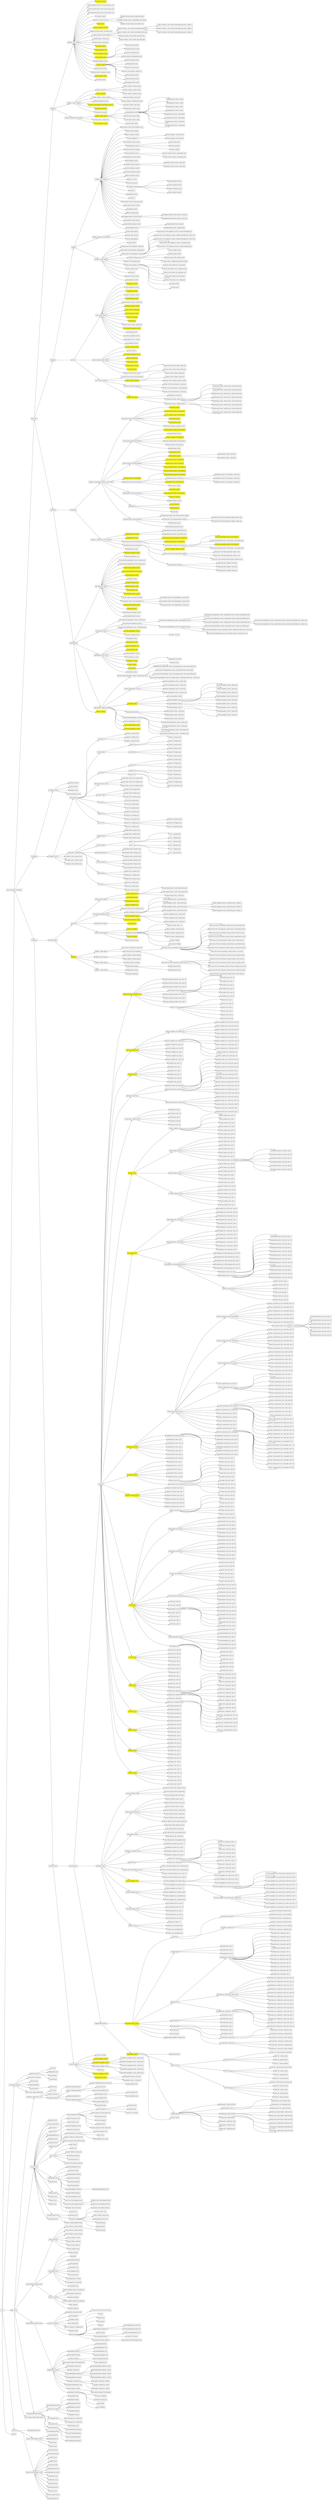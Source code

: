digraph {
	node [shape=box]
	root -> "Basic cell groups and regions"
	"Basic cell groups and regions" -> "Brain stem"
	"Brain stem" -> Midbrain
	Midbrain -> "Midbrain, motor related"
	"Midbrain, motor related" -> "Oculomotor nucleus"
	"Oculomotor nucleus" [fillcolor=yellow style=filled]
	"Midbrain, motor related" -> "Medial terminal nucleus of the accessory optic tract"
	"Midbrain, motor related" -> "Lateral terminal nucleus of the accessory optic tract"
	"Midbrain, motor related" -> "Dorsal terminal nucleus of the accessory optic tract"
	"Midbrain, motor related" -> "Trochlear nucleus"
	"Midbrain, motor related" -> "Midbrain reticular nucleus"
	"Midbrain reticular nucleus" -> "Midbrain reticular nucleus, magnocellular part"
	"Midbrain reticular nucleus" -> "Midbrain reticular nucleus, magnocellular part, general"
	"Midbrain reticular nucleus" -> "Midbrain reticular nucleus, parvicellular part"
	"Midbrain, motor related" -> "Red nucleus"
	"Red nucleus" [fillcolor=yellow style=filled]
	"Midbrain, motor related" -> "Anterior tegmental nucleus"
	"Anterior tegmental nucleus" [fillcolor=yellow style=filled]
	"Midbrain, motor related" -> "Midbrain reticular nucleus, retrorubral area"
	"Midbrain, motor related" -> "Superior colliculus, motor related"
	"Superior colliculus, motor related" -> "Superior colliculus, motor related, intermediate gray layer"
	"Superior colliculus, motor related, intermediate gray layer" -> "Superior colliculus, motor related, intermediate gray layer, sublayer a"
	"Superior colliculus, motor related, intermediate gray layer" -> "Superior colliculus, motor related, intermediate gray layer, sublayer b"
	"Superior colliculus, motor related, intermediate gray layer" -> "Superior colliculus, motor related, intermediate gray layer, sublayer c"
	"Superior colliculus, motor related" -> "Superior colliculus, motor related, intermediate white layer"
	"Superior colliculus, motor related" -> "Superior colliculus, motor related, deep gray layer"
	"Superior colliculus, motor related" -> "Superior colliculus, motor related, deep white layer"
	"Midbrain, motor related" -> "Substantia nigra, reticular part"
	"Midbrain, motor related" -> "Substantia nigra, lateral part"
	"Midbrain, motor related" -> "Cuneiform nucleus"
	"Cuneiform nucleus" [fillcolor=yellow style=filled]
	"Midbrain, motor related" -> "Ventral tegmental area"
	"Ventral tegmental area" [fillcolor=yellow style=filled]
	"Midbrain, motor related" -> "Ventral tegmental nucleus"
	"Ventral tegmental nucleus" [fillcolor=yellow style=filled]
	"Midbrain, motor related" -> "Periaqueductal gray"
	"Periaqueductal gray" [fillcolor=yellow style=filled]
	"Periaqueductal gray" -> "Precommissural nucleus"
	"Periaqueductal gray" -> "Interstitial nucleus of Cajal"
	"Periaqueductal gray" -> "Nucleus of Darkschewitsch"
	"Periaqueductal gray" -> "Supraoculomotor periaqueductal gray"
	"Midbrain, motor related" -> "Edinger-Westphal nucleus"
	"Midbrain, motor related" -> "Pretectal region"
	"Pretectal region" [fillcolor=yellow style=filled]
	"Pretectal region" -> "Anterior pretectal nucleus"
	"Pretectal region" -> "Medial pretectal area"
	"Pretectal region" -> "Nucleus of the optic tract"
	"Pretectal region" -> "Nucleus of the posterior commissure"
	"Pretectal region" -> "Olivary pretectal nucleus"
	"Pretectal region" -> "Posterior pretectal nucleus"
	"Pretectal region" -> "Retroparafascicular nucleus"
	"Midbrain, motor related" -> "Intercollicular nucleus"
	"Midbrain, motor related" -> "Medial accesory oculomotor nucleus"
	"Midbrain, motor related" -> "Paratrochlear nucleus"
	"Paratrochlear nucleus" [fillcolor=yellow style=filled]
	"Midbrain, motor related" -> "Paranigral nucleus"
	Midbrain -> "Midbrain, sensory related"
	"Midbrain, sensory related" -> "Inferior colliculus"
	"Inferior colliculus" -> "Inferior colliculus, central nucleus"
	"Inferior colliculus" -> "Inferior colliculus, dorsal nucleus"
	"Inferior colliculus" -> "Inferior colliculus, external nucleus"
	"Midbrain, sensory related" -> "Nucleus sagulum"
	"Nucleus sagulum" [fillcolor=yellow style=filled]
	"Midbrain, sensory related" -> "Superior colliculus, sensory related"
	"Superior colliculus, sensory related" -> "Superior colliculus, zonal layer"
	"Superior colliculus, sensory related" -> "Superior colliculus, superficial gray layer"
	"Superior colliculus, sensory related" -> "Superior colliculus, optic layer"
	"Midbrain, sensory related" -> "Midbrain trigeminal nucleus"
	"Midbrain, sensory related" -> "Nucleus of the brachium of the inferior colliculus"
	"Nucleus of the brachium of the inferior colliculus" [fillcolor=yellow style=filled]
	"Midbrain, sensory related" -> "Parabigeminal nucleus"
	"Parabigeminal nucleus" [fillcolor=yellow style=filled]
	"Midbrain, sensory related" -> "Subcommissural organ"
	Midbrain -> "Midbrain, behavioral state related"
	"Midbrain, behavioral state related" -> "Midbrain raphe nuclei"
	"Midbrain raphe nuclei" [fillcolor=yellow style=filled]
	"Midbrain raphe nuclei" -> "Interfascicular nucleus raphe"
	"Midbrain raphe nuclei" -> "Interpeduncular nucleus"
	"Interpeduncular nucleus" -> "Interpeduncular nucleus, rostral"
	"Interpeduncular nucleus" -> "Interpeduncular nucleus, caudal"
	"Interpeduncular nucleus" -> "Interpeduncular nucleus, apical"
	"Interpeduncular nucleus" -> "Interpeduncular nucleus, lateral"
	"Interpeduncular nucleus" -> "Interpeduncular nucleus, intermediate"
	"Interpeduncular nucleus" -> "Interpeduncular nucleus, dorsomedial"
	"Interpeduncular nucleus" -> "Interpeduncular nucleus, dorsolateral"
	"Interpeduncular nucleus" -> "Interpeduncular nucleus, rostrolateral"
	"Midbrain raphe nuclei" -> "Rostral linear nucleus raphe"
	"Midbrain raphe nuclei" -> "Central linear nucleus raphe"
	"Midbrain raphe nuclei" -> "Dorsal nucleus raphe"
	"Midbrain, behavioral state related" -> "Substantia nigra, compact part"
	"Midbrain, behavioral state related" -> "Pedunculopontine nucleus"
	"Pedunculopontine nucleus" [fillcolor=yellow style=filled]
	"Brain stem" -> Hindbrain
	Hindbrain -> Medulla
	Medulla -> "Medulla, motor related"
	"Medulla, motor related" -> "Interstitial nucleus of the vestibular nerve"
	"Medulla, motor related" -> "Inferior olivary complex"
	"Medulla, motor related" -> "Inferior salivatory nucleus"
	"Medulla, motor related" -> "Nucleus ambiguus"
	"Nucleus ambiguus" -> "Nucleus ambiguus, ventral division"
	"Nucleus ambiguus" -> "Nucleus ambiguus, dorsal division"
	"Medulla, motor related" -> "Intermediate reticular nucleus"
	"Medulla, motor related" -> "Perihypoglossal nuclei"
	"Perihypoglossal nuclei" -> "Nucleus intercalatus"
	"Perihypoglossal nuclei" -> "Nucleus prepositus"
	"Perihypoglossal nuclei" -> "Nucleus of Roller"
	"Medulla, motor related" -> "Linear nucleus of the medulla"
	"Medulla, motor related" -> "Lateral reticular nucleus"
	"Lateral reticular nucleus" -> "Lateral reticular nucleus, magnocellular part"
	"Lateral reticular nucleus" -> "Lateral reticular nucleus, parvicellular part"
	"Medulla, motor related" -> "Magnocellular reticular nucleus"
	"Medulla, motor related" -> "Infracerebellar nucleus"
	"Medulla, motor related" -> "Medullary reticular nucleus"
	"Medullary reticular nucleus" -> "Medullary reticular nucleus, dorsal part"
	"Medullary reticular nucleus" -> "Medullary reticular nucleus, ventral part"
	"Medulla, motor related" -> "Accessory abducens nucleus"
	"Medulla, motor related" -> "Accessory facial motor nucleus"
	"Medulla, motor related" -> "Efferent vestibular nucleus"
	"Medulla, motor related" -> "Abducens nucleus"
	"Medulla, motor related" -> "Facial motor nucleus"
	"Medulla, motor related" -> "Vestibular nuclei"
	"Vestibular nuclei" -> "Medial vestibular nucleus"
	"Vestibular nuclei" -> "Lateral vestibular nucleus"
	"Vestibular nuclei" -> "Superior vestibular nucleus"
	"Vestibular nuclei" -> "Spinal vestibular nucleus"
	"Medulla, motor related" -> "Nucleus x"
	"Medulla, motor related" -> "Hypoglossal nucleus"
	"Medulla, motor related" -> "Nucleus y"
	"Medulla, motor related" -> "Dorsal motor nucleus of the vagus nerve"
	"Medulla, motor related" -> "Parvicellular reticular nucleus"
	"Medulla, motor related" -> "Parasolitary nucleus"
	"Medulla, motor related" -> "Efferent cochlear group"
	"Medulla, motor related" -> "Paragigantocellular reticular nucleus"
	"Paragigantocellular reticular nucleus" -> "Paragigantocellular reticular nucleus, dorsal part"
	"Paragigantocellular reticular nucleus" -> "Paragigantocellular reticular nucleus, lateral part"
	"Medulla, motor related" -> "Paramedian reticular nucleus"
	"Medulla, motor related" -> "Gigantocellular reticular nucleus"
	"Medulla, motor related" -> "Parapyramidal nucleus"
	"Parapyramidal nucleus" -> "Parapyramidal nucleus, deep part"
	"Parapyramidal nucleus" -> "Parapyramidal nucleus, superficial part"
	Medulla -> "Medulla, behavioral state related"
	"Medulla, behavioral state related" -> "Nucleus raphe magnus"
	"Medulla, behavioral state related" -> "Nucleus raphe obscurus"
	"Medulla, behavioral state related" -> "Nucleus raphe pallidus"
	Medulla -> "Medulla, sensory related"
	"Medulla, sensory related" -> "Area postrema"
	"Medulla, sensory related" -> "Spinal nucleus of the trigeminal, caudal part"
	"Medulla, sensory related" -> "Spinal nucleus of the trigeminal, interpolar part"
	"Medulla, sensory related" -> "Spinal nucleus of the trigeminal, oral part"
	"Spinal nucleus of the trigeminal, oral part" -> "Spinal nucleus of the trigeminal, oral part, rostral dorsomedial part"
	"Spinal nucleus of the trigeminal, oral part" -> "Spinal nucleus of the trigeminal, oral part, middle dorsomedial part, dorsal zone"
	"Spinal nucleus of the trigeminal, oral part" -> "Spinal nucleus of the trigeminal, oral part, middle dorsomedial part, ventral zone"
	"Spinal nucleus of the trigeminal, oral part" -> "Spinal nucleus of the trigeminal, oral part, ventrolateral part"
	"Spinal nucleus of the trigeminal, oral part" -> "Spinal nucleus of the trigeminal, oral part, caudal dorsomedial part"
	"Medulla, sensory related" -> "Cochlear nuclei"
	"Cochlear nuclei" -> "Dorsal cochlear nucleus"
	"Cochlear nuclei" -> "Ventral cochlear nucleus"
	"Cochlear nuclei" -> "Granular lamina of the cochlear nuclei"
	"Cochlear nuclei" -> "Cochlear nucleus, subpedunclular granular region"
	"Medulla, sensory related" -> "Nucleus of the trapezoid body"
	"Medulla, sensory related" -> "Nucleus of the solitary tract"
	"Nucleus of the solitary tract" -> "Nucleus of the solitary tract, central part"
	"Nucleus of the solitary tract" -> "Nucleus of the solitary tract, commissural part"
	"Nucleus of the solitary tract" -> "Nucleus of the solitary tract, gelatinous part"
	"Nucleus of the solitary tract" -> "Nucleus of the solitary tract, lateral part"
	"Nucleus of the solitary tract" -> "Nucleus of the solitary tract, medial part"
	"Medulla, sensory related" -> "Dorsal column nuclei"
	"Dorsal column nuclei" -> "Cuneate nucleus"
	"Dorsal column nuclei" -> "Gracile nucleus"
	"Medulla, sensory related" -> "Nucleus z"
	"Medulla, sensory related" -> "External cuneate nucleus"
	"Medulla, sensory related" -> "Paratrigeminal nucleus"
	Hindbrain -> Pons
	Pons -> "Pons, motor related"
	"Pons, motor related" -> "Barrington's nucleus"
	"Barrington's nucleus" [fillcolor=yellow style=filled]
	"Pons, motor related" -> "Lateral tegmental nucleus"
	"Pons, motor related" -> "Supragenual nucleus"
	"Supragenual nucleus" [fillcolor=yellow style=filled]
	"Pons, motor related" -> "Superior salivatory nucleus"
	"Pons, motor related" -> "Supratrigeminal nucleus"
	"Supratrigeminal nucleus" [fillcolor=yellow style=filled]
	"Pons, motor related" -> "Pontine reticular nucleus, ventral part"
	"Pons, motor related" -> "Tegmental reticular nucleus"
	"Tegmental reticular nucleus" [fillcolor=yellow style=filled]
	"Pons, motor related" -> "Motor nucleus of trigeminal"
	"Motor nucleus of trigeminal" [fillcolor=yellow style=filled]
	"Pons, motor related" -> "Dorsal tegmental nucleus"
	"Dorsal tegmental nucleus" [fillcolor=yellow style=filled]
	"Pons, motor related" -> "Pontine central gray"
	"Pontine central gray" [fillcolor=yellow style=filled]
	"Pons, motor related" -> "Pontine gray"
	"Pontine gray" [fillcolor=yellow style=filled]
	"Pons, motor related" -> "Pontine reticular nucleus, caudal part"
	"Pons, motor related" -> "Posterodorsal tegmental nucleus"
	"Posterodorsal tegmental nucleus" [fillcolor=yellow style=filled]
	"Pons, motor related" -> "Peritrigeminal zone"
	"Pons, motor related" -> "Accessory trigeminal nucleus"
	"Pons, motor related" -> "Parvicellular motor 5 nucleus"
	"Pons, motor related" -> "Intertrigeminal nucleus"
	Pons -> "Pons, behavioral state related"
	"Pons, behavioral state related" -> "Pontine reticular nucleus"
	"Pontine reticular nucleus" [fillcolor=yellow style=filled]
	"Pons, behavioral state related" -> "Locus ceruleus"
	"Pons, behavioral state related" -> "Laterodorsal tegmental nucleus"
	"Laterodorsal tegmental nucleus" [fillcolor=yellow style=filled]
	"Pons, behavioral state related" -> "Nucleus raphe pontis"
	"Nucleus raphe pontis" [fillcolor=yellow style=filled]
	"Pons, behavioral state related" -> "Subceruleus nucleus"
	"Subceruleus nucleus" [fillcolor=yellow style=filled]
	"Pons, behavioral state related" -> "Sublaterodorsal nucleus"
	"Sublaterodorsal nucleus" [fillcolor=yellow style=filled]
	"Pons, behavioral state related" -> "Nucleus incertus"
	"Nucleus incertus" [fillcolor=yellow style=filled]
	"Pons, behavioral state related" -> "Superior central nucleus raphe"
	"Superior central nucleus raphe" -> "Superior central nucleus raphe, medial part"
	"Superior central nucleus raphe" -> "Superior central nucleus raphe, lateral part"
	Pons -> "Pons, sensory related"
	"Pons, sensory related" -> "Principal sensory nucleus of the trigeminal"
	"Pons, sensory related" -> "Superior olivary complex"
	"Superior olivary complex" [fillcolor=yellow style=filled]
	"Superior olivary complex" -> "Superior olivary complex, medial part"
	"Superior olivary complex" -> "Superior olivary complex, lateral part"
	"Superior olivary complex" -> "Superior olivary complex, periolivary region"
	"Pons, sensory related" -> "Nucleus of the lateral lemniscus"
	"Nucleus of the lateral lemniscus" -> "Nucleus of the lateral lemniscus, dorsal part"
	"Nucleus of the lateral lemniscus" -> "Nucleus of the lateral lemniscus, horizontal part"
	"Nucleus of the lateral lemniscus" -> "Nucleus of the lateral lemniscus, ventral part"
	"Pons, sensory related" -> "Parabrachial nucleus"
	"Parabrachial nucleus" [fillcolor=yellow style=filled]
	"Parabrachial nucleus" -> "Koelliker-Fuse subnucleus"
	"Parabrachial nucleus" -> "Parabrachial nucleus, lateral division"
	"Parabrachial nucleus, lateral division" -> "Parabrachial nucleus, lateral division, central lateral part"
	"Parabrachial nucleus, lateral division" -> "Parabrachial nucleus, lateral division, dorsal lateral part"
	"Parabrachial nucleus, lateral division" -> "Parabrachial nucleus, lateral division, external lateral part"
	"Parabrachial nucleus, lateral division" -> "Parabrachial nucleus, lateral division, superior lateral part"
	"Parabrachial nucleus, lateral division" -> "Parabrachial nucleus, lateral division, ventral lateral part"
	"Parabrachial nucleus" -> "Parabrachial nucleus, medial division"
	"Parabrachial nucleus, medial division" -> "Parabrachial nucleus, medial division, external medial part"
	"Parabrachial nucleus, medial division" -> "Parabrachial nucleus, medial division, medial medial part"
	"Parabrachial nucleus, medial division" -> "Parabrachial nucleus, medial division, ventral medial part"
	"Brain stem" -> Interbrain
	Interbrain -> Thalamus
	Thalamus -> "Thalamus, polymodal association cortex related"
	"Thalamus, polymodal association cortex related" -> "Intralaminar nuclei of the dorsal thalamus"
	"Intralaminar nuclei of the dorsal thalamus" -> "Rhomboid nucleus"
	"Rhomboid nucleus" [fillcolor=yellow style=filled]
	"Intralaminar nuclei of the dorsal thalamus" -> "Central lateral nucleus of the thalamus"
	"Central lateral nucleus of the thalamus" [fillcolor=yellow style=filled]
	"Intralaminar nuclei of the dorsal thalamus" -> "Central medial nucleus of the thalamus"
	"Central medial nucleus of the thalamus" [fillcolor=yellow style=filled]
	"Intralaminar nuclei of the dorsal thalamus" -> "Paracentral nucleus"
	"Paracentral nucleus" [fillcolor=yellow style=filled]
	"Intralaminar nuclei of the dorsal thalamus" -> "Parafascicular nucleus"
	"Parafascicular nucleus" [fillcolor=yellow style=filled]
	"Intralaminar nuclei of the dorsal thalamus" -> "Posterior intralaminar thalamic nucleus"
	"Thalamus, polymodal association cortex related" -> "Lateral group of the dorsal thalamus"
	"Lateral group of the dorsal thalamus" -> "Lateral posterior nucleus of the thalamus"
	"Lateral posterior nucleus of the thalamus" [fillcolor=yellow style=filled]
	"Lateral group of the dorsal thalamus" -> "Suprageniculate nucleus"
	"Lateral group of the dorsal thalamus" -> "Posterior complex of the thalamus"
	"Posterior complex of the thalamus" [fillcolor=yellow style=filled]
	"Lateral group of the dorsal thalamus" -> "Posterior limiting nucleus of the thalamus"
	"Lateral group of the dorsal thalamus" -> "Ethmoid nucleus of the thalamus"
	"Lateral group of the dorsal thalamus" -> "Retroethmoid nucleus"
	"Thalamus, polymodal association cortex related" -> "Anterior group of the dorsal thalamus"
	"Anterior group of the dorsal thalamus" -> "Anterodorsal nucleus"
	"Anterodorsal nucleus" [fillcolor=yellow style=filled]
	"Anterior group of the dorsal thalamus" -> "Anteromedial nucleus"
	"Anteromedial nucleus" [fillcolor=yellow style=filled]
	"Anteromedial nucleus" -> "Anteromedial nucleus, dorsal part"
	"Anteromedial nucleus" -> "Anteromedial nucleus, ventral part"
	"Anterior group of the dorsal thalamus" -> "Lateral dorsal nucleus of thalamus"
	"Lateral dorsal nucleus of thalamus" [fillcolor=yellow style=filled]
	"Anterior group of the dorsal thalamus" -> "Anteroventral nucleus of thalamus"
	"Anteroventral nucleus of thalamus" [fillcolor=yellow style=filled]
	"Anterior group of the dorsal thalamus" -> "Interanterodorsal nucleus of the thalamus"
	"Interanterodorsal nucleus of the thalamus" [fillcolor=yellow style=filled]
	"Anterior group of the dorsal thalamus" -> "Interanteromedial nucleus of the thalamus"
	"Interanteromedial nucleus of the thalamus" [fillcolor=yellow style=filled]
	"Thalamus, polymodal association cortex related" -> "Reticular nucleus of the thalamus"
	"Reticular nucleus of the thalamus" [fillcolor=yellow style=filled]
	"Thalamus, polymodal association cortex related" -> "Medial group of the dorsal thalamus"
	"Medial group of the dorsal thalamus" -> "Intermediodorsal nucleus of the thalamus"
	"Intermediodorsal nucleus of the thalamus" [fillcolor=yellow style=filled]
	"Medial group of the dorsal thalamus" -> "Mediodorsal nucleus of thalamus"
	"Mediodorsal nucleus of thalamus" -> "Mediodorsal nucleus of the thalamus, central part"
	"Mediodorsal nucleus of thalamus" -> "Mediodorsal nucleus of the thalamus, lateral part"
	"Mediodorsal nucleus of thalamus" -> "Mediodorsal nucleus of the thalamus, medial part"
	"Medial group of the dorsal thalamus" -> "Submedial nucleus of the thalamus"
	"Submedial nucleus of the thalamus" [fillcolor=yellow style=filled]
	"Medial group of the dorsal thalamus" -> "Perireunensis nucleus"
	"Thalamus, polymodal association cortex related" -> "Midline group of the dorsal thalamus"
	"Midline group of the dorsal thalamus" -> "Parataenial nucleus"
	"Parataenial nucleus" [fillcolor=yellow style=filled]
	"Midline group of the dorsal thalamus" -> "Paraventricular nucleus of the thalamus"
	"Paraventricular nucleus of the thalamus" [fillcolor=yellow style=filled]
	"Midline group of the dorsal thalamus" -> "Nucleus of reuniens"
	"Nucleus of reuniens" [fillcolor=yellow style=filled]
	"Midline group of the dorsal thalamus" -> "Xiphoid thalamic nucleus"
	"Thalamus, polymodal association cortex related" -> Epithalamus
	Epithalamus -> "Lateral habenula"
	"Lateral habenula" [fillcolor=yellow style=filled]
	Epithalamus -> "Medial habenula"
	"Medial habenula" [fillcolor=yellow style=filled]
	Epithalamus -> "Pineal body"
	"Thalamus, polymodal association cortex related" -> "Geniculate group, ventral thalamus"
	"Geniculate group, ventral thalamus" -> "Intergeniculate leaflet of the lateral geniculate complex"
	"Geniculate group, ventral thalamus" -> "Ventral part of the lateral geniculate complex"
	"Ventral part of the lateral geniculate complex" -> "Ventral part of the lateral geniculate complex, lateral zone"
	"Ventral part of the lateral geniculate complex" -> "Ventral part of the lateral geniculate complex, medial zone"
	"Geniculate group, ventral thalamus" -> "Subgeniculate nucleus"
	"Geniculate group, ventral thalamus" -> "Intermediate geniculate nucleus"
	Thalamus -> "Thalamus, sensory-motor cortex related"
	"Thalamus, sensory-motor cortex related" -> "Subparafascicular nucleus"
	"Subparafascicular nucleus" [fillcolor=yellow style=filled]
	"Subparafascicular nucleus" -> "Subparafascicular nucleus, magnocellular part"
	"Subparafascicular nucleus" -> "Subparafascicular nucleus, parvicellular part"
	"Thalamus, sensory-motor cortex related" -> "Subparafascicular area"
	"Subparafascicular area" [fillcolor=yellow style=filled]
	"Thalamus, sensory-motor cortex related" -> "Ventral group of the dorsal thalamus"
	"Ventral group of the dorsal thalamus" -> "Ventral anterior-lateral complex of the thalamus"
	"Ventral anterior-lateral complex of the thalamus" [fillcolor=yellow style=filled]
	"Ventral group of the dorsal thalamus" -> "Ventral medial nucleus of the thalamus"
	"Ventral medial nucleus of the thalamus" [fillcolor=yellow style=filled]
	"Ventral group of the dorsal thalamus" -> "Ventral posterior complex of the thalamus"
	"Ventral posterior complex of the thalamus" -> "Ventral posterolateral nucleus of the thalamus"
	"Ventral posterolateral nucleus of the thalamus" [fillcolor=yellow style=filled]
	"Ventral posterior complex of the thalamus" -> "Ventral posterolateral nucleus of the thalamus, parvicellular part"
	"Ventral posterior complex of the thalamus" -> "Ventral posteromedial nucleus of the thalamus"
	"Ventral posteromedial nucleus of the thalamus" [fillcolor=yellow style=filled]
	"Ventral posterior complex of the thalamus" -> "Ventral posteromedial nucleus of the thalamus, parvicellular part"
	"Ventral group of the dorsal thalamus" -> "Posterior triangular thalamic nucleus"
	"Posterior triangular thalamic nucleus" [fillcolor=yellow style=filled]
	"Thalamus, sensory-motor cortex related" -> "Geniculate group, dorsal thalamus"
	"Geniculate group, dorsal thalamus" -> "Dorsal part of the lateral geniculate complex"
	"Dorsal part of the lateral geniculate complex" -> "Dorsal part of the lateral geniculate complex, shell"
	"Dorsal part of the lateral geniculate complex" -> "Dorsal part of the lateral geniculate complex, core"
	"Dorsal part of the lateral geniculate complex" -> "Dorsal part of the lateral geniculate complex, ipsilateral zone"
	"Geniculate group, dorsal thalamus" -> "Medial geniculate complex"
	"Medial geniculate complex" -> "Medial geniculate complex, dorsal part"
	"Medial geniculate complex" -> "Medial geniculate complex, ventral part"
	"Medial geniculate complex" -> "Medial geniculate complex, medial part"
	"Thalamus, sensory-motor cortex related" -> "Peripeduncular nucleus"
	Interbrain -> Hypothalamus
	Hypothalamus -> "Periventricular region"
	"Periventricular region" -> "Anterodorsal preoptic nucleus"
	"Anterodorsal preoptic nucleus" [fillcolor=yellow style=filled]
	"Periventricular region" -> "Anterior hypothalamic area"
	"Periventricular region" -> "Periventricular hypothalamic nucleus, posterior part"
	"Periventricular region" -> "Periventricular hypothalamic nucleus, preoptic part"
	"Periventricular region" -> "Anteroventral preoptic nucleus"
	"Anteroventral preoptic nucleus" [fillcolor=yellow style=filled]
	"Periventricular region" -> "Anteroventral periventricular nucleus"
	"Anteroventral periventricular nucleus" [fillcolor=yellow style=filled]
	"Periventricular region" -> "Suprachiasmatic nucleus"
	"Suprachiasmatic nucleus" [fillcolor=yellow style=filled]
	"Periventricular region" -> "Subfornical organ"
	"Periventricular region" -> "Subparaventricular zone"
	"Subparaventricular zone" [fillcolor=yellow style=filled]
	"Periventricular region" -> "Median preoptic nucleus"
	"Median preoptic nucleus" [fillcolor=yellow style=filled]
	"Periventricular region" -> "Medial preoptic area"
	"Medial preoptic area" [fillcolor=yellow style=filled]
	"Periventricular region" -> "Ventrolateral preoptic nucleus"
	"Ventrolateral preoptic nucleus" [fillcolor=yellow style=filled]
	"Periventricular region" -> "Vascular organ of the lamina terminalis"
	"Periventricular region" -> "Dorsomedial nucleus of the hypothalamus"
	"Dorsomedial nucleus of the hypothalamus" -> "Dorsomedial nucleus of the hypothalamus, anterior part"
	"Dorsomedial nucleus of the hypothalamus" -> "Dorsomedial nucleus of the hypothalamus, posterior part"
	"Dorsomedial nucleus of the hypothalamus" -> "Dorsomedial nucleus of the hypothalamus, ventral part"
	"Periventricular region" -> "Posterodorsal preoptic nucleus"
	"Posterodorsal preoptic nucleus" [fillcolor=yellow style=filled]
	"Periventricular region" -> "Parastrial nucleus"
	"Parastrial nucleus" [fillcolor=yellow style=filled]
	"Periventricular region" -> "Suprachiasmatic preoptic nucleus"
	"Periventricular region" -> "Ventromedial preoptic nucleus"
	Hypothalamus -> "Periventricular zone"
	"Periventricular zone" -> "Periventricular hypothalamic nucleus, anterior part"
	"Periventricular zone" -> "Paraventricular hypothalamic nucleus"
	"Paraventricular hypothalamic nucleus" -> "Paraventricular hypothalamic nucleus, magnocellular division"
	"Paraventricular hypothalamic nucleus, magnocellular division" -> "Paraventricular hypothalamic nucleus, magnocellular division, anterior magnocellular part"
	"Paraventricular hypothalamic nucleus, magnocellular division" -> "Paraventricular hypothalamic nucleus, magnocellular division, medial magnocellular part"
	"Paraventricular hypothalamic nucleus, magnocellular division" -> "Paraventricular hypothalamic nucleus, magnocellular division, posterior magnocellular part"
	"Paraventricular hypothalamic nucleus, magnocellular division, posterior magnocellular part" -> "Paraventricular hypothalamic nucleus, magnocellular division, posterior magnocellular part, lateral zone"
	"Paraventricular hypothalamic nucleus, magnocellular division, posterior magnocellular part" -> "Paraventricular hypothalamic nucleus, magnocellular division, posterior magnocellular part, medial zone"
	"Paraventricular hypothalamic nucleus" -> "Paraventricular hypothalamic nucleus, parvicellular division"
	"Paraventricular hypothalamic nucleus, parvicellular division" -> "Paraventricular hypothalamic nucleus, parvicellular division, anterior parvicellular part"
	"Paraventricular hypothalamic nucleus, parvicellular division" -> "Paraventricular hypothalamic nucleus, parvicellular division, medial parvicellular part, dorsal zone"
	"Paraventricular hypothalamic nucleus, parvicellular division" -> "Paraventricular hypothalamic nucleus, parvicellular division, periventricular part"
	"Periventricular zone" -> "Periventricular hypothalamic nucleus, intermediate part"
	"Periventricular zone" -> "Arcuate hypothalamic nucleus"
	"Arcuate hypothalamic nucleus" [fillcolor=yellow style=filled]
	"Periventricular zone" -> "Accessory supraoptic group"
	"Accessory supraoptic group" -> "Nucleus circularis"
	"Periventricular zone" -> "Supraoptic nucleus"
	Hypothalamus -> "Hypothalamic lateral zone"
	"Hypothalamic lateral zone" -> "Retrochiasmatic area"
	"Retrochiasmatic area" [fillcolor=yellow style=filled]
	"Hypothalamic lateral zone" -> "Lateral hypothalamic area"
	"Lateral hypothalamic area" [fillcolor=yellow style=filled]
	"Hypothalamic lateral zone" -> "Lateral preoptic area"
	"Lateral preoptic area" [fillcolor=yellow style=filled]
	"Hypothalamic lateral zone" -> "Preparasubthalamic nucleus"
	"Hypothalamic lateral zone" -> "Parasubthalamic nucleus"
	"Hypothalamic lateral zone" -> "Subthalamic nucleus"
	"Subthalamic nucleus" [fillcolor=yellow style=filled]
	"Hypothalamic lateral zone" -> "Tuberal nucleus"
	"Tuberal nucleus" [fillcolor=yellow style=filled]
	"Hypothalamic lateral zone" -> "Zona incerta"
	"Zona incerta" [fillcolor=yellow style=filled]
	"Zona incerta" -> "Dopaminergic A13 group"
	"Zona incerta" -> "Fields of Forel"
	"Hypothalamic lateral zone" -> "Perifornical nucleus"
	Hypothalamus -> "Hypothalamic medial zone"
	"Hypothalamic medial zone" -> "Paraventricular hypothalamic nucleus, descending division"
	"Paraventricular hypothalamic nucleus, descending division" -> "Paraventricular hypothalamic nucleus, descending division, dorsal parvicellular part"
	"Paraventricular hypothalamic nucleus, descending division" -> "Paraventricular hypothalamic nucleus, descending division, forniceal part"
	"Paraventricular hypothalamic nucleus, descending division" -> "Paraventricular hypothalamic nucleus, descending division, lateral parvicellular part"
	"Paraventricular hypothalamic nucleus, descending division" -> "Paraventricular hypothalamic nucleus, descending division, medial parvicellular part, ventral zone"
	"Hypothalamic medial zone" -> "Anterior hypothalamic nucleus"
	"Anterior hypothalamic nucleus" -> "Anterior hypothalamic nucleus, anterior part"
	"Anterior hypothalamic nucleus" -> "Anterior hypothalamic nucleus, central part"
	"Anterior hypothalamic nucleus" -> "Anterior hypothalamic nucleus, dorsal part"
	"Anterior hypothalamic nucleus" -> "Anterior hypothalamic nucleus, posterior part"
	"Hypothalamic medial zone" -> "Mammillary body"
	"Mammillary body" [fillcolor=yellow style=filled]
	"Mammillary body" -> "Lateral mammillary nucleus"
	"Mammillary body" -> "Medial mammillary nucleus"
	"Medial mammillary nucleus" -> "Medial mammillary nucleus, median part"
	"Medial mammillary nucleus" -> "Medial mammillary nucleus, lateral part"
	"Medial mammillary nucleus" -> "Medial mammillary nucleus, medial part"
	"Medial mammillary nucleus" -> "Medial mammillary nucleus, posterior part"
	"Medial mammillary nucleus" -> "Medial mammillary nucleus, dorsal part"
	"Mammillary body" -> "Supramammillary nucleus"
	"Supramammillary nucleus" -> "Supramammillary nucleus, lateral part"
	"Supramammillary nucleus" -> "Supramammillary nucleus, medial part"
	"Mammillary body" -> "Tuberomammillary nucleus"
	"Tuberomammillary nucleus" -> "Tuberomammillary nucleus, ventral part"
	"Tuberomammillary nucleus" -> "Tuberomammillary nucleus, dorsal part"
	"Hypothalamic medial zone" -> "Medial preoptic nucleus"
	"Medial preoptic nucleus" -> "Medial preoptic nucleus, central part"
	"Medial preoptic nucleus" -> "Medial preoptic nucleus, lateral part"
	"Medial preoptic nucleus" -> "Medial preoptic nucleus, medial part"
	"Hypothalamic medial zone" -> "Ventromedial hypothalamic nucleus"
	"Ventromedial hypothalamic nucleus" -> "Ventromedial hypothalamic nucleus, anterior part"
	"Ventromedial hypothalamic nucleus" -> "Ventromedial hypothalamic nucleus, central part"
	"Ventromedial hypothalamic nucleus" -> "Ventromedial hypothalamic nucleus, dorsomedial part"
	"Ventromedial hypothalamic nucleus" -> "Ventromedial hypothalamic nucleus, ventrolateral part"
	"Hypothalamic medial zone" -> "Posterior hypothalamic nucleus"
	"Hypothalamic medial zone" -> "Dorsal premammillary nucleus"
	"Dorsal premammillary nucleus" [fillcolor=yellow style=filled]
	"Hypothalamic medial zone" -> "Ventral premammillary nucleus"
	"Ventral premammillary nucleus" [fillcolor=yellow style=filled]
	Hypothalamus -> "Median eminence"
	"Median eminence" [fillcolor=yellow style=filled]
	"Basic cell groups and regions" -> Cerebellum
	Cerebellum -> "Cerebellar nuclei"
	"Cerebellar nuclei" -> "Interposed nucleus"
	"Cerebellar nuclei" -> "Dentate nucleus"
	"Cerebellar nuclei" -> "Fastigial nucleus"
	"Cerebellar nuclei" -> "Vestibulocerebellar nucleus"
	Cerebellum -> "Cerebellar cortex"
	"Cerebellar cortex" -> "Vermal regions"
	"Vermal regions" -> "Lingula (I)"
	"Lingula (I)" -> "Lingula (I), granular layer"
	"Lingula (I)" -> "Lingula (I), Purkinje layer"
	"Lingula (I)" -> "Lingula (I), molecular layer"
	"Vermal regions" -> "Central lobule"
	"Central lobule" -> "Lobule II"
	"Lobule II" -> "Lobule II, granular layer"
	"Lobule II" -> "Lobule II, Purkinje layer"
	"Lobule II" -> "Lobule II, molecular layer"
	"Central lobule" -> "Lobule III"
	"Lobule III" -> "Lobule III, granular layer"
	"Lobule III" -> "Lobule III, Purkinje layer"
	"Lobule III" -> "Lobule III, molecular layer"
	"Vermal regions" -> Culmen
	Culmen -> "Lobule IV"
	"Lobule IV" -> "Lobule IV, granular layer"
	"Lobule IV" -> "Lobule IV, Purkinje layer"
	"Lobule IV" -> "Lobule IV, molecular layer"
	Culmen -> "Lobule V"
	"Lobule V" -> "Lobule V, granular layer"
	"Lobule V" -> "Lobule V, Purkinje layer"
	"Lobule V" -> "Lobule V, molecular layer"
	Culmen -> "Lobules IV-V"
	"Lobules IV-V" -> "Lobules IV-V, Purkinje layer"
	"Lobules IV-V" -> "Lobules IV-V, molecular layer"
	"Vermal regions" -> "Folium-tuber vermis (VII)"
	"Folium-tuber vermis (VII)" -> "Folium-tuber vermis (VII), granular layer"
	"Folium-tuber vermis (VII)" -> "Folium-tuber vermis (VII), Purkinje layer"
	"Folium-tuber vermis (VII)" -> "Folium-tuber vermis (VII), molecular layer"
	"Vermal regions" -> "Pyramus (VIII)"
	"Pyramus (VIII)" -> "Pyramus (VIII), granular layer"
	"Pyramus (VIII)" -> "Pyramus (VIII), Purkinje layer"
	"Pyramus (VIII)" -> "Pyramus (VIII), molecular layer"
	"Vermal regions" -> "Uvula (IX)"
	"Uvula (IX)" -> "Uvula (IX), granular layer"
	"Uvula (IX)" -> "Uvula (IX), Purkinje layer"
	"Uvula (IX)" -> "Uvula (IX), molecular layer"
	"Vermal regions" -> "Nodulus (X)"
	"Nodulus (X)" -> "Nodulus (X), granular layer"
	"Nodulus (X)" -> "Nodulus (X), Purkinje layer"
	"Nodulus (X)" -> "Nodulus (X), molecular layer"
	"Vermal regions" -> "Declive (VI)"
	"Declive (VI)" -> "Declive (VI), subdivision A"
	"Declive (VI), subdivision A" -> "Declive (VI), granular layer"
	"Declive (VI), subdivision A" -> "Declive (VI), Purkinje layer"
	"Declive (VI), subdivision A" -> "Declive (VI), molecular layer"
	"Declive (VI)" -> "Declive (VI), subdivision B"
	"Cerebellar cortex" -> "Hemispheric regions"
	"Hemispheric regions" -> "Simplex lobule"
	"Simplex lobule" -> "Simplex lobule, granular layer"
	"Simplex lobule" -> "Simplex lobule, Purkinje layer"
	"Simplex lobule" -> "Simplex lobule, molecular layer"
	"Hemispheric regions" -> "Ansiform lobule"
	"Ansiform lobule" -> "Crus 1"
	"Crus 1" -> "Crus 1, granular layer"
	"Crus 1" -> "Crus 1, Purkinje layer"
	"Crus 1" -> "Crus 1, molecular layer"
	"Ansiform lobule" -> "Crus 2"
	"Crus 2" -> "Crus 2, granular layer"
	"Crus 2" -> "Crus 2, Purkinje layer"
	"Crus 2" -> "Crus 2, molecular layer"
	"Hemispheric regions" -> "Paramedian lobule"
	"Paramedian lobule" -> "Paramedian lobule, granular layer"
	"Paramedian lobule" -> "Paramedian lobule, Purkinje layer"
	"Paramedian lobule" -> "Paramedian lobule, molecular layer"
	"Hemispheric regions" -> "Copula pyramidis"
	"Copula pyramidis" -> "Copula pyramidis, granular layer"
	"Copula pyramidis" -> "Copula pyramidis, Purkinje layer"
	"Copula pyramidis" -> "Copula pyramidis, molecular layer"
	"Hemispheric regions" -> Paraflocculus
	Paraflocculus -> "Paraflocculus, granular layer"
	Paraflocculus -> "Paraflocculus, Purkinje layer"
	Paraflocculus -> "Paraflocculus, molecular layer"
	"Hemispheric regions" -> Flocculus
	Flocculus -> "Flocculus, granular layer"
	Flocculus -> "Flocculus, Purkinje layer"
	Flocculus -> "Flocculus, molecular layer"
	"Cerebellar cortex" -> "Cerebellar cortex, granular layer"
	"Cerebellar cortex" -> "Cerebellar cortex, molecular layer"
	"Cerebellar cortex" -> "Cerebellar cortex, Purkinje layer"
	"Basic cell groups and regions" -> Cerebrum
	Cerebrum -> "Cerebral nuclei"
	"Cerebral nuclei" -> Striatum
	Striatum -> "Lateral septal complex"
	"Lateral septal complex" -> "Lateral septal nucleus"
	"Lateral septal nucleus" [fillcolor=yellow style=filled]
	"Lateral septal nucleus" -> "Lateral septal nucleus, caudal (caudodorsal) part"
	"Lateral septal nucleus" -> "Lateral septal nucleus, rostral (rostroventral) part"
	"Lateral septal nucleus" -> "Lateral septal nucleus, ventral part"
	"Lateral septal complex" -> "Septofimbrial nucleus"
	"Septofimbrial nucleus" [fillcolor=yellow style=filled]
	"Lateral septal complex" -> "Septohippocampal nucleus"
	"Septohippocampal nucleus" [fillcolor=yellow style=filled]
	Striatum -> "Striatum-like amygdalar nuclei"
	"Striatum-like amygdalar nuclei" -> "Anterior amygdalar area"
	"Anterior amygdalar area" [fillcolor=yellow style=filled]
	"Striatum-like amygdalar nuclei" -> "Bed nucleus of the accessory olfactory tract"
	"Striatum-like amygdalar nuclei" -> "Medial amygdalar nucleus"
	"Medial amygdalar nucleus" -> "Medial amygdalar nucleus, anterodorsal part"
	"Medial amygdalar nucleus" -> "Medial amygdalar nucleus, anteroventral part"
	"Medial amygdalar nucleus" -> "Medial amygdalar nucleus, posterodorsal part"
	"Medial amygdalar nucleus, posterodorsal part" -> "Medial amygdalar nucleus, posterodorsal part, sublayer a"
	"Medial amygdalar nucleus, posterodorsal part" -> "Medial amygdalar nucleus, posterodorsal part, sublayer b"
	"Medial amygdalar nucleus, posterodorsal part" -> "Medial amygdalar nucleus, posterodorsal part, sublayer c"
	"Medial amygdalar nucleus" -> "Medial amygdalar nucleus, posteroventral part"
	"Striatum-like amygdalar nuclei" -> "Central amygdalar nucleus"
	"Central amygdalar nucleus" [fillcolor=yellow style=filled]
	"Central amygdalar nucleus" -> "Central amygdalar nucleus, capsular part"
	"Central amygdalar nucleus" -> "Central amygdalar nucleus, lateral part"
	"Central amygdalar nucleus" -> "Central amygdalar nucleus, medial part"
	"Striatum-like amygdalar nuclei" -> "Intercalated amygdalar nucleus"
	"Intercalated amygdalar nucleus" [fillcolor=yellow style=filled]
	Striatum -> "Striatum dorsal region"
	"Striatum dorsal region" -> Caudoputamen
	Caudoputamen [fillcolor=yellow style=filled]
	Striatum -> "Striatum ventral region"
	"Striatum ventral region" -> "Nucleus accumbens"
	"Nucleus accumbens" [fillcolor=yellow style=filled]
	"Striatum ventral region" -> "Olfactory tubercle"
	"Olfactory tubercle" -> "Olfactory tubercle, layers 1-3"
	"Olfactory tubercle" -> "Olfactory tubercle, molecular layer"
	"Olfactory tubercle" -> "Olfactory tubercle, pyramidal layer"
	"Olfactory tubercle" -> "Olfactory tubercle, polymorph layer"
	"Olfactory tubercle" -> "Islands of Calleja"
	"Olfactory tubercle" -> "Major island of Calleja"
	"Striatum ventral region" -> "Fundus of striatum"
	"Fundus of striatum" [fillcolor=yellow style=filled]
	"Striatum ventral region" -> "Lateral strip of striatum"
	"Cerebral nuclei" -> Pallidum
	Pallidum [fillcolor=yellow style=filled]
	Pallidum -> "Pallidum, caudal region"
	"Pallidum, caudal region" -> "Bed nucleus of the anterior commissure"
	"Pallidum, caudal region" -> "Bed nuclei of the stria terminalis"
	"Bed nuclei of the stria terminalis" -> "Bed nuclei of the stria terminalis, anterior division"
	"Bed nuclei of the stria terminalis, anterior division" -> "Bed nuclei of the stria terminalis, anterior division, anteromedial area"
	"Bed nuclei of the stria terminalis, anterior division" -> "Bed nuclei of the stria terminalis, anterior division, dorsomedial nucleus"
	"Bed nuclei of the stria terminalis, anterior division" -> "Bed nuclei of the stria terminalis, anterior division, fusiform nucleus"
	"Bed nuclei of the stria terminalis, anterior division" -> "Bed nuclei of the stria terminalis, anterior division, magnocellular nucleus"
	"Bed nuclei of the stria terminalis, anterior division" -> "Bed nuclei of the stria terminalis, anterior division, ventral nucleus"
	"Bed nuclei of the stria terminalis, anterior division" -> "Bed nuclei of the stria terminalis, anterior division, anterolateral area"
	"Bed nuclei of the stria terminalis, anterior division" -> "Bed nuclei of the stria terminalis, anterior division, juxtacapsular nucleus"
	"Bed nuclei of the stria terminalis, anterior division" -> "Bed nuclei of the stria terminalis, anterior division, oval nucleus"
	"Bed nuclei of the stria terminalis, anterior division" -> "Bed nuclei of the stria terminalis, anterior division, rhomboid nucleus"
	"Bed nuclei of the stria terminalis" -> "Bed nuclei of the stria terminalis, posterior division"
	"Bed nuclei of the stria terminalis, posterior division" -> "Bed nuclei of the stria terminalis, posterior division, dorsal nucleus"
	"Bed nuclei of the stria terminalis, posterior division" -> "Bed nuclei of the stria terminalis, posterior division, principal nucleus"
	"Bed nuclei of the stria terminalis, posterior division" -> "Bed nuclei of the stria terminalis, posterior division, interfascicular nucleus"
	"Bed nuclei of the stria terminalis, posterior division" -> "Bed nuclei of the stria terminalis, posterior division, transverse nucleus"
	"Bed nuclei of the stria terminalis, posterior division" -> "Bed nuclei of the stria terminalis, posterior division, strial extension"
	Pallidum -> "Pallidum, dorsal region"
	"Pallidum, dorsal region" -> "Globus pallidus, external segment"
	"Pallidum, dorsal region" -> "Globus pallidus, internal segment"
	Pallidum -> "Pallidum, medial region"
	"Pallidum, medial region" -> "Triangular nucleus of septum"
	"Pallidum, medial region" -> "Medial septal complex"
	"Medial septal complex" -> "Medial septal nucleus"
	"Medial septal complex" -> "Diagonal band nucleus"
	Pallidum -> "Pallidum, ventral region"
	"Pallidum, ventral region" -> "Magnocellular nucleus"
	"Pallidum, ventral region" -> "Substantia innominata"
	Cerebrum -> "Cerebral cortex"
	"Cerebral cortex" -> "Cortical plate"
	"Cortical plate" -> Isocortex
	Isocortex -> "Posterior parietal association areas"
	"Posterior parietal association areas" [fillcolor=yellow style=filled]
	"Posterior parietal association areas" -> "Posterior parietal association areas, layer 2/3"
	"Posterior parietal association areas" -> "Posterior parietal association areas, layer 6a"
	"Posterior parietal association areas" -> "Posterior parietal association areas, layer 6b"
	"Posterior parietal association areas" -> "Rostrolateral visual area"
	"Rostrolateral visual area" -> "Rostrolateral area, layer 2/3"
	"Rostrolateral visual area" -> "Rostrolateral area, layer 1"
	"Rostrolateral visual area" -> "Rostrolateral area, layer 4"
	"Rostrolateral visual area" -> "Rostrolateral area, layer 5"
	"Rostrolateral visual area" -> "Rostrolateral area, layer 6a"
	"Rostrolateral visual area" -> "Rostrolateral area, layer 6b"
	"Posterior parietal association areas" -> "Posterior parietal association areas, layer 1"
	"Posterior parietal association areas" -> "Posterior parietal association areas, layer 4"
	"Posterior parietal association areas" -> "Posterior parietal association areas, layer 5"
	"Posterior parietal association areas" -> "Anterior area"
	"Anterior area" -> "Anterior area, layer 1"
	"Anterior area" -> "Anterior area, layer 2/3"
	"Anterior area" -> "Anterior area, layer 4"
	"Anterior area" -> "Anterior area, layer 5"
	"Anterior area" -> "Anterior area, layer 6a"
	"Anterior area" -> "Anterior area, layer 6b"
	Isocortex -> "Anterior cingulate area"
	"Anterior cingulate area" [fillcolor=yellow style=filled]
	"Anterior cingulate area" -> "Anterior cingulate area, dorsal part"
	"Anterior cingulate area, dorsal part" -> "Anterior cingulate area, dorsal part, layer 2/3"
	"Anterior cingulate area, dorsal part" -> "Anterior cingulate area, dorsal part, layer 6a"
	"Anterior cingulate area, dorsal part" -> "Anterior cingulate area, dorsal part, layer 6b"
	"Anterior cingulate area, dorsal part" -> "Anterior cingulate area, dorsal part, layer 1"
	"Anterior cingulate area, dorsal part" -> "Anterior cingulate area, dorsal part, layer 5"
	"Anterior cingulate area" -> "Anterior cingulate area, ventral part"
	"Anterior cingulate area, ventral part" -> "Anterior cingulate area, ventral part, layer 2/3"
	"Anterior cingulate area, ventral part" -> "Anterior cingulate area, ventral part, layer 1"
	"Anterior cingulate area, ventral part" -> "Anterior cingulate area, ventral part, layer 5"
	"Anterior cingulate area, ventral part" -> "Anterior cingulate area, ventral part, 6a"
	"Anterior cingulate area, ventral part" -> "Anterior cingulate area, ventral part, 6b"
	"Anterior cingulate area" -> "Anterior cingulate area, layer 6a"
	"Anterior cingulate area" -> "Anterior cingulate area, layer 6b"
	"Anterior cingulate area" -> "Anterior cingulate area, layer 1"
	"Anterior cingulate area" -> "Anterior cingulate area, layer 5"
	"Anterior cingulate area" -> "Anterior cingulate area, layer 2/3"
	Isocortex -> "Infralimbic area"
	"Infralimbic area" [fillcolor=yellow style=filled]
	"Infralimbic area" -> "Infralimbic area, layer 2/3"
	"Infralimbic area" -> "Infralimbic area, layer 1"
	"Infralimbic area" -> "Infralimbic area, layer 2"
	"Infralimbic area" -> "Infralimbic area, layer 5"
	"Infralimbic area" -> "Infralimbic area, layer 6a"
	"Infralimbic area" -> "Infralimbic area, layer 6b"
	Isocortex -> "Agranular insular area"
	"Agranular insular area" -> "Agranular insular area, dorsal part"
	"Agranular insular area, dorsal part" -> "Agranular insular area, dorsal part, layer 2/3"
	"Agranular insular area, dorsal part" -> "Agranular insular area, dorsal part, layer 6a"
	"Agranular insular area, dorsal part" -> "Agranular insular area, dorsal part, layer 6b"
	"Agranular insular area, dorsal part" -> "Agranular insular area, dorsal part, layer 1"
	"Agranular insular area, dorsal part" -> "Agranular insular area, dorsal part, layer 5"
	"Agranular insular area" -> "Agranular insular area, posterior part"
	"Agranular insular area, posterior part" -> "Agranular insular area, posterior part, layer 1"
	"Agranular insular area, posterior part" -> "Agranular insular area, posterior part, layer 2/3"
	"Agranular insular area, posterior part" -> "Agranular insular area, posterior part, layer 6a"
	"Agranular insular area, posterior part" -> "Agranular insular area, posterior part, layer 5"
	"Agranular insular area, posterior part" -> "Agranular insular area, posterior part, layer 6b"
	"Agranular insular area" -> "Agranular insular area, ventral part"
	"Agranular insular area, ventral part" -> "Agranular insular area, ventral part, layer 6a"
	"Agranular insular area, ventral part" -> "Agranular insular area, ventral part, layer 2/3"
	"Agranular insular area, ventral part" -> "Agranular insular area, ventral part, layer 6b"
	"Agranular insular area, ventral part" -> "Agranular insular area, ventral part, layer 1"
	"Agranular insular area, ventral part" -> "Agranular insular area, ventral part, layer 5"
	Isocortex -> "Frontal pole, cerebral cortex"
	"Frontal pole, cerebral cortex" -> "Frontal pole, layer 1"
	"Frontal pole, cerebral cortex" -> "Frontal pole, layer 2/3"
	"Frontal pole, cerebral cortex" -> "Frontal pole, layer 5"
	"Frontal pole, cerebral cortex" -> "Frontal pole, layer 6b"
	"Frontal pole, cerebral cortex" -> "Frontal pole, layer 6a"
	Isocortex -> "Auditory areas"
	"Auditory areas" [fillcolor=yellow style=filled]
	"Auditory areas" -> "Primary auditory area"
	"Primary auditory area" -> "Primary auditory area, layer 2/3"
	"Primary auditory area" -> "Primary auditory area, layer 1"
	"Primary auditory area" -> "Primary auditory area, layer 4"
	"Primary auditory area" -> "Primary auditory area, layer 5"
	"Primary auditory area" -> "Primary auditory area, layer 6a"
	"Primary auditory area" -> "Primary auditory area, layer 6b"
	"Auditory areas" -> "Dorsal auditory area"
	"Dorsal auditory area" -> "Dorsal auditory area, layer 6a"
	"Dorsal auditory area" -> "Dorsal auditory area, layer 6b"
	"Dorsal auditory area" -> "Dorsal auditory area, layer 5"
	"Dorsal auditory area" -> "Dorsal auditory area, layer 1"
	"Dorsal auditory area" -> "Dorsal auditory area, layer 2/3"
	"Dorsal auditory area" -> "Dorsal auditory area, layer 4"
	"Dorsal auditory area" -> "Laterolateral anterior visual area"
	"Laterolateral anterior visual area" -> "Laterolateral anterior visual area, layer 1"
	"Laterolateral anterior visual area" -> "Laterolateral anterior visual area, layer 2/3"
	"Laterolateral anterior visual area" -> "Laterolateral anterior visual area, layer 4"
	"Laterolateral anterior visual area" -> "Laterolateral anterior visual area,layer 5"
	"Laterolateral anterior visual area" -> "Laterolateral anterior visual area, layer 6a"
	"Laterolateral anterior visual area" -> "Laterolateral anterior visual area, layer 6b"
	"Auditory areas" -> "Ventral auditory area"
	"Ventral auditory area" -> "Ventral auditory area, layer 6a"
	"Ventral auditory area" -> "Ventral auditory area, layer 6b"
	"Ventral auditory area" -> "Ventral auditory area, layer 2/3"
	"Ventral auditory area" -> "Ventral auditory area, layer 1"
	"Ventral auditory area" -> "Ventral auditory area, layer 4"
	"Ventral auditory area" -> "Ventral auditory area, layer 5"
	"Auditory areas" -> "Posterior auditory area"
	"Posterior auditory area" -> "Posterior auditory area, layer 6a"
	"Posterior auditory area" -> "Posterior auditory area, layer 6b"
	"Posterior auditory area" -> "Posterior auditory area, layer 2/3"
	"Posterior auditory area" -> "Posterior auditory area, layer 1"
	"Posterior auditory area" -> "Posterior auditory area, layer 4"
	"Posterior auditory area" -> "Posterior auditory area, layer 5"
	Isocortex -> "Retrosplenial area"
	"Retrosplenial area" [fillcolor=yellow style=filled]
	"Retrosplenial area" -> "Retrosplenial area, dorsal part"
	"Retrosplenial area, dorsal part" -> "Retrosplenial area, dorsal part, layer 6a"
	"Retrosplenial area, dorsal part" -> "Retrosplenial area, dorsal part, layer 6b"
	"Retrosplenial area, dorsal part" -> "Retrosplenial area, dorsal part, layer 2/3"
	"Retrosplenial area, dorsal part" -> "Retrosplenial area, dorsal part, layer 1"
	"Retrosplenial area, dorsal part" -> "Retrosplenial area, dorsal part, layer 4"
	"Retrosplenial area, dorsal part" -> "Retrosplenial area, dorsal part, layer 5"
	"Retrosplenial area" -> "Retrosplenial area, ventral part"
	"Retrosplenial area, ventral part" -> "Retrosplenial area, ventral part, layer 2/3"
	"Retrosplenial area, ventral part" -> "Retrosplenial area, ventral part, layer 1"
	"Retrosplenial area, ventral part" -> "Retrosplenial area, ventral part, layer 6a"
	"Retrosplenial area, ventral part" -> "Retrosplenial area, ventral part, layer 2"
	"Retrosplenial area, ventral part" -> "Retrosplenial area, ventral part, layer 6b"
	"Retrosplenial area, ventral part" -> "Retrosplenial area, ventral part, layer 5"
	"Retrosplenial area" -> "Retrosplenial area, lateral agranular part"
	"Retrosplenial area, lateral agranular part" -> "Retrosplenial area, lateral agranular part, layer 6b"
	"Retrosplenial area, lateral agranular part" -> "Retrosplenial area, lateral agranular part, layer 1"
	"Retrosplenial area, lateral agranular part" -> "Retrosplenial area, lateral agranular part, layer 5"
	"Retrosplenial area, lateral agranular part" -> "Retrosplenial area, lateral agranular part, layer 6a"
	"Retrosplenial area, lateral agranular part" -> "Retrosplenial area, lateral agranular part, layer 2/3"
	"Retrosplenial area, lateral agranular part" -> "Mediomedial anterior visual area"
	"Mediomedial anterior visual area" -> "Mediomedial anterior visual area, layer 1"
	"Mediomedial anterior visual area" -> "Mediomedial anterior visual area, layer 2/3"
	"Mediomedial anterior visual area" -> "Mediomedial anterior visual area, layer 4"
	"Mediomedial anterior visual area" -> "Mediomedial anterior visual area,layer 5"
	"Mediomedial anterior visual area" -> "Mediomedial anterior visual area, layer 6a"
	"Mediomedial anterior visual area" -> "Mediomedial anterior visual area, layer 6b"
	"Retrosplenial area, lateral agranular part" -> "Mediomedial posterior visual area"
	"Mediomedial posterior visual area" -> "Mediomedial posterior visual area, layer 1"
	"Mediomedial posterior visual area" -> "Mediomedial posterior visual area, layer 2/3"
	"Mediomedial posterior visual area" -> "Mediomedial posterior visual area, layer 4"
	"Mediomedial posterior visual area" -> "Mediomedial posterior visual area,layer 5"
	"Mediomedial posterior visual area" -> "Mediomedial posterior visual area, layer 6a"
	"Mediomedial posterior visual area" -> "Mediomedial posterior visual area, layer 6b"
	"Retrosplenial area, lateral agranular part" -> "Medial visual area"
	"Medial visual area" -> "Medial visual area, layer 1"
	"Medial visual area" -> "Medial visual area, layer 2/3"
	"Medial visual area" -> "Medial visual area, layer 4"
	"Medial visual area" -> "Medial visual area,layer 5"
	"Medial visual area" -> "Medial visual area, layer 6a"
	"Medial visual area" -> "Medial visual area, layer 6b"
	Isocortex -> "Somatosensory areas"
	"Somatosensory areas" [fillcolor=yellow style=filled]
	"Somatosensory areas" -> "Primary somatosensory area"
	"Primary somatosensory area" -> "Primary somatosensory area, barrel field"
	"Primary somatosensory area, barrel field" -> "Primary somatosensory area, barrel field, layer 2/3"
	"Primary somatosensory area, barrel field" -> "Primary somatosensory area, barrel field, layer 1"
	"Primary somatosensory area, barrel field" -> "Primary somatosensory area, barrel field, layer 6a"
	"Primary somatosensory area, barrel field" -> "Primary somatosensory area, barrel field, layer 4"
	"Primary somatosensory area, barrel field" -> "Primary somatosensory area, barrel field, layer 6b"
	"Primary somatosensory area, barrel field" -> "Primary somatosensory area, barrel field, layer 5"
	"Primary somatosensory area, barrel field" -> "Rostrolateral lateral visual area"
	"Rostrolateral lateral visual area" -> "Rostrolateral lateral visual area, layer 1"
	"Rostrolateral lateral visual area" -> "Rostrolateral lateral visual area, layer 2/3"
	"Rostrolateral lateral visual area" -> "Rostrolateral lateral visual area, layer 4"
	"Rostrolateral lateral visual area" -> "Rostrolateral lateral visual area,layer 5"
	"Rostrolateral lateral visual area" -> "Rostrolateral lateral visual area, layer 6a"
	"Rostrolateral lateral visual area" -> "Rostrolateral lateral visual area, layer 6b"
	"Primary somatosensory area" -> "Primary somatosensory area, lower limb"
	"Primary somatosensory area, lower limb" -> "Primary somatosensory area, lower limb, layer 2/3"
	"Primary somatosensory area, lower limb" -> "Primary somatosensory area, lower limb, layer 6a"
	"Primary somatosensory area, lower limb" -> "Primary somatosensory area, lower limb, layer 6b"
	"Primary somatosensory area, lower limb" -> "Primary somatosensory area, lower limb, layer 1"
	"Primary somatosensory area, lower limb" -> "Primary somatosensory area, lower limb, layer 4"
	"Primary somatosensory area, lower limb" -> "Primary somatosensory area, lower limb, layer 5"
	"Primary somatosensory area" -> "Primary somatosensory area, mouth"
	"Primary somatosensory area, mouth" -> "Primary somatosensory area, mouth, layer 6b"
	"Primary somatosensory area, mouth" -> "Primary somatosensory area, mouth, layer 2/3"
	"Primary somatosensory area, mouth" -> "Primary somatosensory area, mouth, layer 1"
	"Primary somatosensory area, mouth" -> "Primary somatosensory area, mouth, layer 4"
	"Primary somatosensory area, mouth" -> "Primary somatosensory area, mouth, layer 5"
	"Primary somatosensory area, mouth" -> "Primary somatosensory area, mouth, layer 6a"
	"Primary somatosensory area" -> "Primary somatosensory area, layer 2/3"
	"Primary somatosensory area" -> "Primary somatosensory area, nose"
	"Primary somatosensory area, nose" -> "Primary somatosensory area, nose, layer 1"
	"Primary somatosensory area, nose" -> "Primary somatosensory area, nose, layer 4"
	"Primary somatosensory area, nose" -> "Primary somatosensory area, nose, layer 5"
	"Primary somatosensory area, nose" -> "Primary somatosensory area, nose, layer 2/3"
	"Primary somatosensory area, nose" -> "Primary somatosensory area, nose, layer 6a"
	"Primary somatosensory area, nose" -> "Primary somatosensory area, nose, layer 6b"
	"Primary somatosensory area" -> "Primary somatosensory area, trunk"
	"Primary somatosensory area, trunk" -> "Primary somatosensory area, trunk, layer 6a"
	"Primary somatosensory area, trunk" -> "Primary somatosensory area, trunk, layer 6b"
	"Primary somatosensory area, trunk" -> "Primary somatosensory area, trunk, layer 2/3"
	"Primary somatosensory area, trunk" -> "Primary somatosensory area, trunk, layer 1"
	"Primary somatosensory area, trunk" -> "Primary somatosensory area, trunk, layer 4"
	"Primary somatosensory area, trunk" -> "Primary somatosensory area, trunk, layer 5"
	"Primary somatosensory area" -> "Primary somatosensory area, upper limb"
	"Primary somatosensory area, upper limb" -> "Primary somatosensory area, upper limb, layer 1"
	"Primary somatosensory area, upper limb" -> "Primary somatosensory area, upper limb, layer 4"
	"Primary somatosensory area, upper limb" -> "Primary somatosensory area, upper limb, layer 5"
	"Primary somatosensory area, upper limb" -> "Primary somatosensory area, upper limb, layer 2/3"
	"Primary somatosensory area, upper limb" -> "Primary somatosensory area, upper limb, layer 6a"
	"Primary somatosensory area, upper limb" -> "Primary somatosensory area, upper limb, layer 6b"
	"Primary somatosensory area" -> "Primary somatosensory area, layer 6a"
	"Primary somatosensory area" -> "Primary somatosensory area, layer 6b"
	"Primary somatosensory area" -> "Primary somatosensory area, layer 1"
	"Primary somatosensory area" -> "Primary somatosensory area, layer 4"
	"Primary somatosensory area" -> "Primary somatosensory area, layer 5"
	"Primary somatosensory area" -> "Primary somatosensory area, unassigned"
	"Primary somatosensory area, unassigned" -> "Primary somatosensory area, unassigned, layer 1"
	"Primary somatosensory area, unassigned" -> "Primary somatosensory area, unassigned, layer 1,2,3"
	"Primary somatosensory area, unassigned" -> "Primary somatosensory area, unassigned, layer 2/3"
	"Primary somatosensory area, unassigned" -> "Primary somatosensory area, unassigned, layer 4"
	"Primary somatosensory area, unassigned" -> "Primary somatosensory area, unassigned, layer 5"
	"Primary somatosensory area, unassigned" -> "Primary somatosensory area, unassigned, layer 6a"
	"Primary somatosensory area, unassigned" -> "Primary somatosensory area, unassigned, layer 4,5,6"
	"Primary somatosensory area, unassigned" -> "Primary somatosensory area, unassigned, layer 6b"
	"Somatosensory areas" -> "Supplemental somatosensory area"
	"Supplemental somatosensory area" -> "Supplemental somatosensory area, layer 2/3"
	"Supplemental somatosensory area" -> "Supplemental somatosensory area, layer 6a"
	"Supplemental somatosensory area" -> "Supplemental somatosensory area, layer 1"
	"Supplemental somatosensory area" -> "Supplemental somatosensory area, layer 6b"
	"Supplemental somatosensory area" -> "Supplemental somatosensory area, layer 4"
	"Supplemental somatosensory area" -> "Supplemental somatosensory area, layer 5"
	"Somatosensory areas" -> "Somatosensory areas, layer 1"
	"Somatosensory areas" -> "Somatosensory areas, layer 2/3"
	"Somatosensory areas" -> "Somatosensory areas, layer 4"
	"Somatosensory areas" -> "Somatosensory areas, layer 5"
	"Somatosensory areas" -> "Somatosensory areas, layer 6a"
	"Somatosensory areas" -> "Somatosensory areas, layer 6b"
	Isocortex -> "Somatomotor areas"
	"Somatomotor areas" [fillcolor=yellow style=filled]
	"Somatomotor areas" -> "Somatomotor areas, Layer 1"
	"Somatomotor areas" -> "Somatomotor areas, Layer 2/3"
	"Somatomotor areas" -> "Somatomotor areas, Layer 5"
	"Somatomotor areas" -> "Somatomotor areas, Layer 6a"
	"Somatomotor areas" -> "Somatomotor areas, Layer 6b"
	"Somatomotor areas" -> "Primary motor area"
	"Primary motor area" -> "Primary motor area, Layer 1"
	"Primary motor area" -> "Primary motor area, Layer 5"
	"Primary motor area" -> "Primary motor area, Layer 6a"
	"Primary motor area" -> "Primary motor area, Layer 6b"
	"Primary motor area" -> "Primary motor area, Layer 2/3"
	"Somatomotor areas" -> "Secondary motor area"
	"Secondary motor area" -> "Secondary motor area, layer 1"
	"Secondary motor area" -> "Secondary motor area, layer 5"
	"Secondary motor area" -> "Secondary motor area, layer 2/3"
	"Secondary motor area" -> "Secondary motor area, layer 6a"
	"Secondary motor area" -> "Secondary motor area, layer 6b"
	Isocortex -> "Temporal association areas"
	"Temporal association areas" [fillcolor=yellow style=filled]
	"Temporal association areas" -> "Temporal association areas, layer 1"
	"Temporal association areas" -> "Temporal association areas, layer 4"
	"Temporal association areas" -> "Temporal association areas, layer 5"
	"Temporal association areas" -> "Temporal association areas, layer 6a"
	"Temporal association areas" -> "Temporal association areas, layer 6b"
	"Temporal association areas" -> "Temporal association areas, layer 2/3"
	Isocortex -> "Visual areas"
	"Visual areas" [fillcolor=yellow style=filled]
	"Visual areas" -> "Primary visual area"
	"Primary visual area" -> "Primary visual area, layer 6a"
	"Primary visual area" -> "Primary visual area, layer 6b"
	"Primary visual area" -> "Primary visual area, layer 1"
	"Primary visual area" -> "Primary visual area, layer 4"
	"Primary visual area" -> "Primary visual area, layer 5"
	"Primary visual area" -> "Primary visual area, layer 2/3"
	"Visual areas" -> "Anteromedial visual area"
	"Anteromedial visual area" -> "Anteromedial visual area, layer 1"
	"Anteromedial visual area" -> "Anteromedial visual area, layer 4"
	"Anteromedial visual area" -> "Anteromedial visual area, layer 5"
	"Anteromedial visual area" -> "Anteromedial visual area, layer 6b"
	"Anteromedial visual area" -> "Anteromedial visual area, layer 6a"
	"Anteromedial visual area" -> "Anteromedial visual area, layer 2/3"
	"Visual areas" -> "Anterolateral visual area"
	"Anterolateral visual area" -> "Anterolateral visual area, layer 5"
	"Anterolateral visual area" -> "Anterolateral visual area, layer 6a"
	"Anterolateral visual area" -> "Anterolateral visual area, layer 6b"
	"Anterolateral visual area" -> "Anterolateral visual area, layer 2/3"
	"Anterolateral visual area" -> "Anterolateral visual area, layer 1"
	"Anterolateral visual area" -> "Anterolateral visual area, layer 4"
	"Visual areas" -> "Lateral visual area"
	"Lateral visual area" -> "Lateral visual area, layer 6a"
	"Lateral visual area" -> "Lateral visual area, layer 6b"
	"Lateral visual area" -> "Lateral visual area, layer 1"
	"Lateral visual area" -> "Lateral visual area, layer 4"
	"Lateral visual area" -> "Lateral visual area, layer 5"
	"Lateral visual area" -> "Lateral visual area, layer 2/3"
	"Visual areas" -> "Posterolateral visual area"
	"Posterolateral visual area" -> "Posterolateral visual area, layer 2/3"
	"Posterolateral visual area" -> "Posterolateral visual area, layer 6a"
	"Posterolateral visual area" -> "Posterolateral visual area, layer 6b"
	"Posterolateral visual area" -> "Posterolateral visual area, layer 1"
	"Posterolateral visual area" -> "Posterolateral visual area, layer 4"
	"Posterolateral visual area" -> "Posterolateral visual area, layer 5"
	"Visual areas" -> "Visual areas, layer 6a"
	"Visual areas" -> "Visual areas, layer 6b"
	"Visual areas" -> "posteromedial visual area"
	"posteromedial visual area" -> "posteromedial visual area, layer 2/3"
	"posteromedial visual area" -> "posteromedial visual area, layer 6a"
	"posteromedial visual area" -> "posteromedial visual area, layer 6b"
	"posteromedial visual area" -> "posteromedial visual area, layer 4"
	"posteromedial visual area" -> "posteromedial visual area, layer 5"
	"posteromedial visual area" -> "posteromedial visual area, layer 1"
	"Visual areas" -> "Visual areas, layer 2/3"
	"Visual areas" -> "Visual areas, layer 1"
	"Visual areas" -> "Visual areas, layer 4"
	"Visual areas" -> "Visual areas, layer 5"
	"Visual areas" -> "Laterointermediate area"
	"Laterointermediate area" -> "Laterointermediate area, layer 1"
	"Laterointermediate area" -> "Laterointermediate area, layer 2/3"
	"Laterointermediate area" -> "Laterointermediate area, layer 4"
	"Laterointermediate area" -> "Laterointermediate area, layer 5"
	"Laterointermediate area" -> "Laterointermediate area, layer 6a"
	"Laterointermediate area" -> "Laterointermediate area, layer 6b"
	"Visual areas" -> "Postrhinal area"
	"Postrhinal area" -> "Postrhinal area, layer 1"
	"Postrhinal area" -> "Postrhinal area, layer 2/3"
	"Postrhinal area" -> "Postrhinal area, layer 4"
	"Postrhinal area" -> "Postrhinal area, layer 6a"
	"Postrhinal area" -> "Postrhinal area, layer 6b"
	"Postrhinal area" -> "Postrhinal area, layer 5"
	Isocortex -> "Visceral area"
	"Visceral area" [fillcolor=yellow style=filled]
	"Visceral area" -> "Visceral area, layer 6b"
	"Visceral area" -> "Visceral area, layer 6a"
	"Visceral area" -> "Visceral area, layer 1"
	"Visceral area" -> "Visceral area, layer 4"
	"Visceral area" -> "Visceral area, layer 5"
	"Visceral area" -> "Visceral area, layer 2/3"
	Isocortex -> "Orbital area"
	"Orbital area" [fillcolor=yellow style=filled]
	"Orbital area" -> "Orbital area, layer 1"
	"Orbital area" -> "Orbital area, layer 5"
	"Orbital area" -> "Orbital area, layer 6a"
	"Orbital area" -> "Orbital area, layer 2/3"
	"Orbital area" -> "Orbital area, layer 6b"
	"Orbital area" -> "Orbital area, lateral part"
	"Orbital area, lateral part" -> "Orbital area, lateral part, layer 2/3"
	"Orbital area, lateral part" -> "Orbital area, lateral part, layer 6a"
	"Orbital area, lateral part" -> "Orbital area, lateral part, layer 1"
	"Orbital area, lateral part" -> "Orbital area, lateral part, layer 6b"
	"Orbital area, lateral part" -> "Orbital area, lateral part, layer 5"
	"Orbital area" -> "Orbital area, medial part"
	"Orbital area, medial part" -> "Orbital area, medial part, layer 1"
	"Orbital area, medial part" -> "Orbital area, medial part, layer 2"
	"Orbital area, medial part" -> "Orbital area, medial part, layer 2/3"
	"Orbital area, medial part" -> "Orbital area, medial part, layer 5"
	"Orbital area, medial part" -> "Orbital area, medial part, layer 6a"
	"Orbital area, medial part" -> "Orbital area, medial part, layer 6b"
	"Orbital area" -> "Orbital area, ventral part"
	"Orbital area" -> "Orbital area, ventrolateral part"
	"Orbital area, ventrolateral part" -> "Orbital area, ventrolateral part, layer 2/3"
	"Orbital area, ventrolateral part" -> "Orbital area, ventrolateral part, layer 6a"
	"Orbital area, ventrolateral part" -> "Orbital area, ventrolateral part, layer 6b"
	"Orbital area, ventrolateral part" -> "Orbital area, ventrolateral part, layer 1"
	"Orbital area, ventrolateral part" -> "Orbital area, ventrolateral part, layer 5"
	Isocortex -> "Ectorhinal area"
	"Ectorhinal area" [fillcolor=yellow style=filled]
	"Ectorhinal area" -> "Ectorhinal area/Layer 2/3"
	"Ectorhinal area" -> "Ectorhinal area/Layer 1"
	"Ectorhinal area" -> "Ectorhinal area/Layer 6a"
	"Ectorhinal area" -> "Ectorhinal area/Layer 5"
	"Ectorhinal area" -> "Ectorhinal area/Layer 6b"
	Isocortex -> "Perirhinal area"
	"Perirhinal area" [fillcolor=yellow style=filled]
	"Perirhinal area" -> "Perirhinal area, layer 6a"
	"Perirhinal area" -> "Perirhinal area, layer 6b"
	"Perirhinal area" -> "Perirhinal area, layer 1"
	"Perirhinal area" -> "Perirhinal area, layer 5"
	"Perirhinal area" -> "Perirhinal area, layer 2/3"
	Isocortex -> "Prelimbic area"
	"Prelimbic area" [fillcolor=yellow style=filled]
	"Prelimbic area" -> "Prelimbic area, layer 6a"
	"Prelimbic area" -> "Prelimbic area, layer 6b"
	"Prelimbic area" -> "Prelimbic area, layer 1"
	"Prelimbic area" -> "Prelimbic area, layer 2"
	"Prelimbic area" -> "Prelimbic area, layer 2/3"
	"Prelimbic area" -> "Prelimbic area, layer 5"
	Isocortex -> "Gustatory areas"
	"Gustatory areas" [fillcolor=yellow style=filled]
	"Gustatory areas" -> "Gustatory areas, layer 1"
	"Gustatory areas" -> "Gustatory areas, layer 4"
	"Gustatory areas" -> "Gustatory areas, layer 2/3"
	"Gustatory areas" -> "Gustatory areas, layer 5"
	"Gustatory areas" -> "Gustatory areas, layer 6a"
	"Gustatory areas" -> "Gustatory areas, layer 6b"
	"Cortical plate" -> "Olfactory areas"
	"Olfactory areas" -> "Accessory olfactory bulb"
	"Accessory olfactory bulb" -> "Accessory olfactory bulb, glomerular layer"
	"Accessory olfactory bulb" -> "Accessory olfactory bulb, granular layer"
	"Accessory olfactory bulb" -> "Accessory olfactory bulb, mitral layer"
	"Olfactory areas" -> "Anterior olfactory nucleus"
	"Anterior olfactory nucleus" -> "Anterior olfactory nucleus, layer 1"
	"Anterior olfactory nucleus" -> "Anterior olfactory nucleus, dorsal part"
	"Anterior olfactory nucleus" -> "Anterior olfactory nucleus, layer 2"
	"Anterior olfactory nucleus" -> "Anterior olfactory nucleus, external part"
	"Anterior olfactory nucleus" -> "Anterior olfactory nucleus, lateral part"
	"Anterior olfactory nucleus" -> "Anterior olfactory nucleus, medial part"
	"Anterior olfactory nucleus" -> "Anterior olfactory nucleus, posteroventral part"
	"Olfactory areas" -> "Main olfactory bulb"
	"Main olfactory bulb" -> "Main olfactory bulb, glomerular layer"
	"Main olfactory bulb" -> "Main olfactory bulb, granule layer"
	"Main olfactory bulb" -> "Main olfactory bulb, inner plexiform layer"
	"Main olfactory bulb" -> "Main olfactory bulb, mitral layer"
	"Main olfactory bulb" -> "Main olfactory bulb, outer plexiform layer"
	"Olfactory areas" -> "Postpiriform transition area"
	"Postpiriform transition area" -> "Postpiriform transition area, layers 1-3"
	"Postpiriform transition area" -> "Postpiriform transition area, layers 1"
	"Postpiriform transition area" -> "Postpiriform transition area, layers 2"
	"Postpiriform transition area" -> "Postpiriform transition area, layers 3"
	"Olfactory areas" -> "Taenia tecta"
	"Taenia tecta" -> "Taenia tecta, dorsal part"
	"Taenia tecta, dorsal part" -> "Taenia tecta, dorsal part, layers 1-4"
	"Taenia tecta, dorsal part" -> "Taenia tecta, dorsal part, layer 1"
	"Taenia tecta, dorsal part" -> "Taenia tecta, dorsal part, layer 2"
	"Taenia tecta, dorsal part" -> "Taenia tecta, dorsal part, layer 3"
	"Taenia tecta, dorsal part" -> "Taenia tecta, dorsal part, layer 4"
	"Taenia tecta" -> "Taenia tecta, ventral part"
	"Taenia tecta, ventral part" -> "Taenia tecta, ventral part, layers 1-3"
	"Taenia tecta, ventral part" -> "Taenia tecta, ventral part, layer 1"
	"Taenia tecta, ventral part" -> "Taenia tecta, ventral part, layer 2"
	"Taenia tecta, ventral part" -> "Taenia tecta, ventral part, layer 3"
	"Olfactory areas" -> "Nucleus of the lateral olfactory tract"
	"Nucleus of the lateral olfactory tract" -> "Nucleus of the lateral olfactory tract, molecular layer"
	"Nucleus of the lateral olfactory tract" -> "Nucleus of the lateral olfactory tract, pyramidal layer"
	"Nucleus of the lateral olfactory tract" -> "Nucleus of the lateral olfactory tract, layers 1-3"
	"Nucleus of the lateral olfactory tract" -> "Nucleus of the lateral olfactory tract, layer 3"
	"Olfactory areas" -> "Cortical amygdalar area"
	"Cortical amygdalar area" [fillcolor=yellow style=filled]
	"Cortical amygdalar area" -> "Cortical amygdalar area, anterior part"
	"Cortical amygdalar area, anterior part" -> "Cortical amygdalar area, anterior part, layer 1"
	"Cortical amygdalar area, anterior part" -> "Cortical amygdalar area, anterior part, layer 2"
	"Cortical amygdalar area, anterior part" -> "Cortical amygdalar area, anterior part, layer 3"
	"Cortical amygdalar area" -> "Cortical amygdalar area, posterior part"
	"Cortical amygdalar area, posterior part" -> "Cortical amygdalar area, posterior part, lateral zone"
	"Cortical amygdalar area, posterior part, lateral zone" -> "Cortical amygdalar area, posterior part, lateral zone, layer 1"
	"Cortical amygdalar area, posterior part, lateral zone" -> "Cortical amygdalar area, posterior part, lateral zone, layer 2"
	"Cortical amygdalar area, posterior part, lateral zone" -> "Cortical amygdalar area, posterior part, lateral zone, layer 3"
	"Cortical amygdalar area, posterior part, lateral zone" -> "Cortical amygdalar area, posterior part, lateral zone, layers 1-3"
	"Cortical amygdalar area, posterior part, lateral zone" -> "Cortical amygdalar area, posterior part, lateral zone, layers 1-2"
	"Cortical amygdalar area, posterior part" -> "Cortical amygdalar area, posterior part, medial zone"
	"Cortical amygdalar area, posterior part, medial zone" -> "Cortical amygdalar area, posterior part, medial zone, layer 1"
	"Cortical amygdalar area, posterior part, medial zone" -> "Cortical amygdalar area, posterior part, medial zone, layer 2"
	"Cortical amygdalar area, posterior part, medial zone" -> "Cortical amygdalar area, posterior part, medial zone, layer 3"
	"Cortical amygdalar area, posterior part, medial zone" -> "Cortical amygdalar area, posterior part, medial zone, layers 1-3"
	"Cortical amygdalar area, posterior part, medial zone" -> "Cortical amygdalar area, posterior part, medial zone, layers 1-2"
	"Olfactory areas" -> "Piriform-amygdalar area"
	"Piriform-amygdalar area" -> "Piriform-amygdalar area, layers 1-3"
	"Piriform-amygdalar area" -> "Piriform-amygdalar area, molecular layer"
	"Piriform-amygdalar area" -> "Piriform-amygdalar area, pyramidal layer"
	"Piriform-amygdalar area" -> "Piriform-amygdalar area, polymorph layer"
	"Olfactory areas" -> "Dorsal peduncular area"
	"Dorsal peduncular area" -> "Dorsal peduncular area, layer 6a"
	"Dorsal peduncular area" -> "Dorsal peduncular area, layer 2/3"
	"Dorsal peduncular area" -> "Dorsal peduncular area, layer 1"
	"Dorsal peduncular area" -> "Dorsal peduncular area, layer 2"
	"Dorsal peduncular area" -> "Dorsal peduncular area, layer 5"
	"Olfactory areas" -> "Piriform area"
	"Piriform area" -> "Piriform area, layers 1-3"
	"Piriform area" -> "Piriform area, molecular layer"
	"Piriform area" -> "Piriform area, pyramidal layer"
	"Piriform area" -> "Piriform area, polymorph layer"
	"Cortical plate" -> "Hippocampal formation"
	"Hippocampal formation" -> "Retrohippocampal region"
	"Retrohippocampal region" [fillcolor=yellow style=filled]
	"Retrohippocampal region" -> Subiculum
	Subiculum -> "Subiculum, dorsal part"
	"Subiculum, dorsal part" -> "Subiculum, dorsal part, molecular layer"
	"Subiculum, dorsal part" -> "Subiculum, dorsal part, stratum radiatum"
	"Subiculum, dorsal part" -> "Subiculum, dorsal part, pyramidal layer"
	Subiculum -> "Subiculum, ventral part"
	"Subiculum, ventral part" -> "Subiculum, ventral part, molecular layer"
	"Subiculum, ventral part" -> "Subiculum, ventral part, stratum radiatum"
	"Subiculum, ventral part" -> "Subiculum, ventral part, pyramidal layer"
	"Retrohippocampal region" -> Parasubiculum
	Parasubiculum -> "Parasubiculum, layer 1"
	Parasubiculum -> "Parasubiculum, layer 2"
	Parasubiculum -> "Parasubiculum, layer 3"
	"Retrohippocampal region" -> "Entorhinal area"
	"Entorhinal area" -> "Entorhinal area, lateral part"
	"Entorhinal area, lateral part" -> "Entorhinal area, lateral part, layer 2"
	"Entorhinal area, lateral part" -> "Entorhinal area, lateral part, layer 6a"
	"Entorhinal area, lateral part" -> "Entorhinal area, lateral part, layer 3"
	"Entorhinal area, lateral part" -> "Entorhinal area, lateral part, layer 6b"
	"Entorhinal area, lateral part" -> "Entorhinal area, lateral part, layer 4"
	"Entorhinal area, lateral part" -> "Entorhinal area, lateral part, layer 5"
	"Entorhinal area, lateral part" -> "Entorhinal area, lateral part, layer 4/5"
	"Entorhinal area, lateral part" -> "Entorhinal area, lateral part, layer 5/6"
	"Entorhinal area, lateral part" -> "Entorhinal area, lateral part, layer 2a"
	"Entorhinal area, lateral part" -> "Entorhinal area, lateral part, layer 2b"
	"Entorhinal area, lateral part" -> "Entorhinal area, lateral part, layer 2/3"
	"Entorhinal area, lateral part" -> "Entorhinal area, lateral part, layer 1"
	"Entorhinal area" -> "Entorhinal area, medial part, dorsal zone"
	"Entorhinal area, medial part, dorsal zone" -> "Entorhinal area, medial part, dorsal zone, layer 2a"
	"Entorhinal area, medial part, dorsal zone" -> "Entorhinal area, medial part, dorsal zone, layer 2b"
	"Entorhinal area, medial part, dorsal zone" -> "Entorhinal area, medial part, dorsal zone, layer 1"
	"Entorhinal area, medial part, dorsal zone" -> "Entorhinal area, medial part, dorsal zone, layer 2"
	"Entorhinal area, medial part, dorsal zone" -> "Entorhinal area, medial part, dorsal zone, layer 5/6"
	"Entorhinal area, medial part, dorsal zone" -> "Entorhinal area, medial part, dorsal zone, layer 3"
	"Entorhinal area, medial part, dorsal zone" -> "Entorhinal area, medial part, dorsal zone, layer 4"
	"Entorhinal area, medial part, dorsal zone" -> "Entorhinal area, medial part, dorsal zone, layer 5"
	"Entorhinal area, medial part, dorsal zone" -> "Entorhinal area, medial part, dorsal zone, layer 6"
	"Entorhinal area" -> "Entorhinal area, medial part, ventral zone"
	"Entorhinal area, medial part, ventral zone" -> "Entorhinal area, medial part, ventral zone, layer 1"
	"Entorhinal area, medial part, ventral zone" -> "Entorhinal area, medial part, ventral zone, layer 2"
	"Entorhinal area, medial part, ventral zone" -> "Entorhinal area, medial part, ventral zone, layer 3"
	"Entorhinal area, medial part, ventral zone" -> "Entorhinal area, medial part, ventral zone, layer 4"
	"Entorhinal area, medial part, ventral zone" -> "Entorhinal area, medial part, ventral zone, layer 5/6"
	"Retrohippocampal region" -> Postsubiculum
	Postsubiculum -> "Postsubiculum, layer 1"
	Postsubiculum -> "Postsubiculum, layer 2"
	Postsubiculum -> "Postsubiculum, layer 3"
	"Retrohippocampal region" -> Presubiculum
	Presubiculum -> "Presubiculum, layer 1"
	Presubiculum -> "Presubiculum, layer 2"
	Presubiculum -> "Presubiculum, layer 3"
	"Retrohippocampal region" -> Prosubiculum
	Prosubiculum -> "Prosubiculum, dorsal part"
	"Prosubiculum, dorsal part" -> "Prosubiculum, dorsal part, molecular layer"
	"Prosubiculum, dorsal part" -> "Prosubiculum, dorsal part, pyramidal layer"
	"Prosubiculum, dorsal part" -> "Prosubiculum, dorsal part, stratum radiatum"
	Prosubiculum -> "Prosubiculum, ventral part"
	"Prosubiculum, ventral part" -> "Prosubiculum, ventral part, molecular layer"
	"Prosubiculum, ventral part" -> "Prosubiculum, ventral part, pyramidal layer"
	"Prosubiculum, ventral part" -> "Prosubiculum, ventral part, stratum radiatum"
	"Retrohippocampal region" -> "Area prostriata"
	"Retrohippocampal region" -> "Hippocampo-amygdalar transition area"
	"Hippocampal formation" -> "Hippocampal region"
	"Hippocampal region" [fillcolor=yellow style=filled]
	"Hippocampal region" -> "Induseum griseum"
	"Hippocampal region" -> "Ammon's horn"
	"Ammon's horn" -> "Field CA1"
	"Field CA1" -> "Field CA1, stratum lacunosum-moleculare"
	"Field CA1" -> "Field CA1, stratum oriens"
	"Field CA1" -> "Field CA1, pyramidal layer"
	"Field CA1" -> "Field CA1, stratum radiatum"
	"Ammon's horn" -> "Field CA2"
	"Field CA2" -> "Field CA2, stratum lacunosum-moleculare"
	"Field CA2" -> "Field CA2, stratum oriens"
	"Field CA2" -> "Field CA2, pyramidal layer"
	"Field CA2" -> "Field CA2, stratum radiatum"
	"Ammon's horn" -> "Field CA3"
	"Field CA3" -> "Field CA3, stratum lacunosum-moleculare"
	"Field CA3" -> "Field CA3, stratum lucidum"
	"Field CA3" -> "Field CA3, stratum oriens"
	"Field CA3" -> "Field CA3, pyramidal layer"
	"Field CA3" -> "Field CA3, stratum radiatum"
	"Hippocampal region" -> "Dentate gyrus"
	"Dentate gyrus" -> "Dentate gyrus, granule cell layer"
	"Dentate gyrus" -> "Dentate gyrus crest"
	"Dentate gyrus crest" -> "Dentate gyrus crest, molecular layer"
	"Dentate gyrus crest" -> "Dentate gyrus crest, polymorph layer"
	"Dentate gyrus crest" -> "Dentate gyrus crest, granule cell layer"
	"Dentate gyrus" -> "Dentate gyrus lateral blade"
	"Dentate gyrus lateral blade" -> "Dentate gyrus lateral blade, molecular layer"
	"Dentate gyrus lateral blade" -> "Dentate gyrus lateral blade, polymorph layer"
	"Dentate gyrus lateral blade" -> "Dentate gyrus lateral blade, granule cell layer"
	"Dentate gyrus" -> "Dentate gyrus medial blade"
	"Dentate gyrus medial blade" -> "Dentate gyrus medial blade, molecular layer"
	"Dentate gyrus medial blade" -> "Dentate gyrus medial blade, polymorph layer"
	"Dentate gyrus medial blade" -> "Dentate gyrus medial blade, granule cell layer"
	"Dentate gyrus" -> "Dentate gyrus, subgranular zone"
	"Dentate gyrus" -> "Dentate gyrus, molecular layer"
	"Dentate gyrus" -> "Dentate gyrus, polymorph layer"
	"Hippocampal region" -> "Fasciola cinerea"
	"Cerebral cortex" -> "Cortical subplate"
	"Cortical subplate" -> "Layer 6b, isocortex"
	"Cortical subplate" -> "Lateral amygdalar nucleus"
	"Lateral amygdalar nucleus" [fillcolor=yellow style=filled]
	"Cortical subplate" -> "Basolateral amygdalar nucleus"
	"Basolateral amygdalar nucleus" [fillcolor=yellow style=filled]
	"Basolateral amygdalar nucleus" -> "Basolateral amygdalar nucleus, anterior part"
	"Basolateral amygdalar nucleus" -> "Basolateral amygdalar nucleus, posterior part"
	"Basolateral amygdalar nucleus" -> "Basolateral amygdalar nucleus, ventral part"
	"Cortical subplate" -> "Basomedial amygdalar nucleus"
	"Basomedial amygdalar nucleus" -> "Basomedial amygdalar nucleus, anterior part"
	"Basomedial amygdalar nucleus" -> "Basomedial amygdalar nucleus, posterior part"
	"Cortical subplate" -> Claustrum
	"Cortical subplate" -> "Posterior amygdalar nucleus"
	"Posterior amygdalar nucleus" [fillcolor=yellow style=filled]
	"Cortical subplate" -> "Endopiriform nucleus"
	"Endopiriform nucleus" [fillcolor=yellow style=filled]
	"Endopiriform nucleus" -> "Endopiriform nucleus, dorsal part"
	"Endopiriform nucleus" -> "Endopiriform nucleus, ventral part"
	root -> "ventricular systems"
	"ventricular systems" -> "lateral ventricle"
	"lateral ventricle" -> rhinocele
	"lateral ventricle" -> "subependymal zone"
	"lateral ventricle" -> "choroid plexus"
	"lateral ventricle" -> "choroid fissure"
	"ventricular systems" -> "interventricular foramen"
	"ventricular systems" -> "third ventricle"
	"ventricular systems" -> "cerebral aqueduct"
	"ventricular systems" -> "fourth ventricle"
	"fourth ventricle" -> "lateral recess"
	"ventricular systems" -> "central canal, spinal cord/medulla"
	root -> "fiber tracts"
	"fiber tracts" -> "cerebellum related fiber tracts"
	"cerebellum related fiber tracts" -> "arbor vitae"
	"cerebellum related fiber tracts" -> "cerebellar commissure"
	"cerebellum related fiber tracts" -> "cerebellar peduncles"
	"cerebellar peduncles" -> "middle cerebellar peduncle"
	"cerebellar peduncles" -> "superior cerebelar peduncles"
	"superior cerebelar peduncles" -> "superior cerebellar peduncle decussation"
	"superior cerebellar peduncle decussation" -> "spinocerebellar tract"
	"superior cerebelar peduncles" -> "uncinate fascicle"
	"superior cerebelar peduncles" -> "ventral spinocerebellar tract"
	"cerebellar peduncles" -> "trigeminocerebellar tract"
	"cerebellar peduncles" -> "inferior cerebellar peduncle"
	"inferior cerebellar peduncle" -> "bulbocerebellar tract"
	"bulbocerebellar tract" -> "olivocerebellar tract"
	"bulbocerebellar tract" -> "reticulocerebellar tract"
	"inferior cerebellar peduncle" -> "cuneocerebellar tract"
	"inferior cerebellar peduncle" -> "dorsal spinocerebellar tract"
	"inferior cerebellar peduncle" -> "juxtarestiform body"
	"fiber tracts" -> "cranial nerves"
	"cranial nerves" -> "abducens nerve"
	"cranial nerves" -> "accessory spinal nerve"
	"cranial nerves" -> "dorsal roots"
	"dorsal roots" -> "cervicothalamic tract"
	"cervicothalamic tract" -> "dorsal column"
	"dorsal column" -> "cuneate fascicle"
	"dorsal column" -> "gracile fascicle"
	"dorsal column" -> "internal arcuate fibers"
	"cervicothalamic tract" -> "dorsal commissure of the spinal cord"
	"cervicothalamic tract" -> "dorsolateral fascicle"
	"cervicothalamic tract" -> "fasciculus proprius"
	"cervicothalamic tract" -> "medial lemniscus"
	"cervicothalamic tract" -> "ventral commissure of the spinal cord"
	"cranial nerves" -> "facial nerve"
	"facial nerve" -> "genu of the facial nerve"
	"facial nerve" -> "intermediate nerve"
	"cranial nerves" -> "glossopharyngeal nerve"
	"cranial nerves" -> "hypoglossal nerve"
	"cranial nerves" -> "oculomotor nerve"
	"oculomotor nerve" -> "medial longitudinal fascicle"
	"oculomotor nerve" -> "posterior commissure"
	"cranial nerves" -> "olfactory nerve"
	"olfactory nerve" -> "lateral olfactory tract, general"
	"lateral olfactory tract, general" -> "accessory olfactory tract"
	"lateral olfactory tract, general" -> "dorsal limb"
	"lateral olfactory tract, general" -> "lateral olfactory tract, body"
	"olfactory nerve" -> "anterior commissure, olfactory limb"
	"olfactory nerve" -> "olfactory nerve layer of main olfactory bulb"
	"cranial nerves" -> "optic nerve"
	"optic nerve" -> "optic chiasm"
	"optic nerve" -> "optic tract"
	"optic nerve" -> "superior colliculus commissure"
	"optic nerve" -> "tectothalamic pathway"
	"optic nerve" -> "accessory optic tract"
	"optic nerve" -> "brachium of the superior colliculus"
	"cranial nerves" -> "spinothalamic tract"
	"spinothalamic tract" -> "lateral spinothalamic tract"
	"spinothalamic tract" -> "spinocervical tract"
	"spinothalamic tract" -> "spinohypothalamic pathway"
	"spinothalamic tract" -> "spino-olivary pathway"
	"spinothalamic tract" -> "spinoreticular pathway"
	"spinothalamic tract" -> "spinotectal pathway"
	"spinothalamic tract" -> "spinotelenchephalic pathway"
	"spinotelenchephalic pathway" -> "hypothalamohypophysial tract"
	"spinothalamic tract" -> "spinovestibular pathway"
	"spinothalamic tract" -> "ventral spinothalamic tract"
	"cranial nerves" -> "terminal nerve"
	"cranial nerves" -> "trigeminal nerve"
	"trigeminal nerve" -> "motor root of the trigeminal nerve"
	"trigeminal nerve" -> "sensory root of the trigeminal nerve"
	"sensory root of the trigeminal nerve" -> "midbrain tract of the trigeminal nerve"
	"sensory root of the trigeminal nerve" -> "spinal tract of the trigeminal nerve"
	"cranial nerves" -> "trochlear nerve"
	"trochlear nerve" -> "trochlear nerve decussation"
	"cranial nerves" -> "vagus nerve"
	"vagus nerve" -> "solitary tract"
	"cranial nerves" -> "ventral roots"
	"cranial nerves" -> "vestibulocochlear nerve"
	"vestibulocochlear nerve" -> "vestibular nerve"
	"vestibulocochlear nerve" -> "cochlear nerve"
	"cochlear nerve" -> "brachium of the inferior colliculus"
	"cochlear nerve" -> "dorsal acoustic stria"
	"cochlear nerve" -> "inferior colliculus commissure"
	"cochlear nerve" -> "intermediate acoustic stria"
	"cochlear nerve" -> "lateral lemniscus"
	"cochlear nerve" -> "trapezoid body"
	"vestibulocochlear nerve" -> "efferent cochleovestibular bundle"
	"cranial nerves" -> "vomeronasal nerve"
	"fiber tracts" -> "lateral forebrain bundle system"
	"lateral forebrain bundle system" -> "corpus callosum"
	"corpus callosum" -> "corpus callosum, anterior forceps"
	"corpus callosum, anterior forceps" -> "external capsule"
	"corpus callosum" -> "corpus callosum, extreme capsule"
	"corpus callosum" -> "corpus callosum, posterior forceps"
	"corpus callosum" -> "corpus callosum, rostrum"
	"corpus callosum" -> "corpus callosum, splenium"
	"corpus callosum" -> "genu of corpus callosum"
	"corpus callosum" -> "corpus callosum, body"
	"lateral forebrain bundle system" -> "corticospinal tract"
	"corticospinal tract" -> "internal capsule"
	"corticospinal tract" -> pyramid
	"corticospinal tract" -> "pyramidal decussation"
	"corticospinal tract" -> "cerebal peduncle"
	"corticospinal tract" -> "corticobulbar tract"
	"corticospinal tract" -> "corticopontine tract"
	"corticospinal tract" -> "corticorubral tract"
	"corticospinal tract" -> "corticospinal tract, crossed"
	"corticospinal tract" -> "corticospinal tract, uncrossed"
	"corticospinal tract" -> "corticotectal tract"
	"lateral forebrain bundle system" -> "thalamus related"
	"thalamus related" -> "internal medullary lamina of the thalamus"
	"thalamus related" -> "middle thalamic commissure"
	"thalamus related" -> "thalamic peduncles"
	"thalamus related" -> "external medullary lamina of the thalamus"
	"thalamus related" -> "optic radiation"
	"thalamus related" -> "auditory radiation"
	"fiber tracts" -> "medial forebrain bundle system"
	"medial forebrain bundle system" -> "cerebrum related"
	"cerebrum related" -> "longitudinal association bundle"
	"cerebrum related" -> "stria terminalis"
	"stria terminalis" -> "commissural branch of stria terminalis"
	"cerebrum related" -> "amygdalar capsule"
	"cerebrum related" -> "ansa peduncularis"
	"cerebrum related" -> "anterior commissure, temporal limb"
	"cerebrum related" -> "cingulum bundle"
	"cerebrum related" -> "fornix system"
	"fornix system" -> alveus
	"fornix system" -> "angular path"
	"fornix system" -> "dorsal fornix"
	"fornix system" -> fimbria
	"fornix system" -> "hippocampal commissures"
	"hippocampal commissures" -> "dorsal hippocampal commissure"
	"hippocampal commissures" -> "ventral hippocampal commissure"
	"fornix system" -> "perforant path"
	"fornix system" -> "postcommissural fornix"
	"postcommissural fornix" -> "medial corticohypothalamic tract"
	"postcommissural fornix" -> "columns of the fornix"
	"fornix system" -> "precommissural fornix, general"
	"precommissural fornix, general" -> "precommissural fornix diagonal band"
	"medial forebrain bundle system" -> "hypothalamus related"
	"hypothalamus related" -> "mammillary related"
	"mammillary related" -> "mammillary peduncle"
	"mammillary related" -> "mammillotegmental tract"
	"mammillary related" -> "mammillothalamic tract"
	"mammillary related" -> "principal mammillary tract"
	"hypothalamus related" -> "medial forebrain bundle"
	"hypothalamus related" -> "midbrain related"
	"midbrain related" -> "dorsal longitudinal fascicle"
	"midbrain related" -> "dorsal tegmental tract"
	"hypothalamus related" -> "periventricular bundle of the hypothalamus"
	"hypothalamus related" -> "premammillary commissure"
	"hypothalamus related" -> "preoptic commissure"
	"hypothalamus related" -> "propriohypothalamic pathways"
	"propriohypothalamic pathways" -> "propriohypothalamic pathways, dorsal"
	"propriohypothalamic pathways" -> "propriohypothalamic pathways, lateral"
	"propriohypothalamic pathways" -> "propriohypothalamic pathways, medial"
	"propriohypothalamic pathways" -> "propriohypothalamic pathways, ventral"
	"hypothalamus related" -> "supramammillary decussation"
	"hypothalamus related" -> "supraoptic commissures"
	"supraoptic commissures" -> "supraoptic commissures, anterior"
	"supraoptic commissures" -> "supraoptic commissures, dorsal"
	"supraoptic commissures" -> "supraoptic commissures, ventral"
	"hypothalamus related" -> "ventrolateral hypothalamic tract"
	"hypothalamus related" -> "dorsal thalamus related"
	"dorsal thalamus related" -> "periventricular bundle of the thalamus"
	"hypothalamus related" -> "epithalamus related"
	"epithalamus related" -> "fasciculus retroflexus"
	"epithalamus related" -> "habenular commissure"
	"epithalamus related" -> "pineal stalk"
	"epithalamus related" -> "stria medullaris"
	"fiber tracts" -> "extrapyramidal fiber systems"
	"extrapyramidal fiber systems" -> "central tegmental bundle"
	"extrapyramidal fiber systems" -> "cerebral nuclei related"
	"cerebral nuclei related" -> "nigrostriatal tract"
	"cerebral nuclei related" -> "nigrothalamic fibers"
	"cerebral nuclei related" -> "pallidotegmental fascicle"
	"cerebral nuclei related" -> "pallidothalamic pathway"
	"cerebral nuclei related" -> "striatonigral pathway"
	"cerebral nuclei related" -> "subthalamic fascicle"
	"extrapyramidal fiber systems" -> "retriculospinal tract"
	"retriculospinal tract" -> "retriculospinal tract, lateral part"
	"retriculospinal tract" -> "retriculospinal tract, medial part"
	"extrapyramidal fiber systems" -> "rubrospinal tract"
	"rubrospinal tract" -> "rubroreticular tract"
	"rubrospinal tract" -> "ventral tegmental decussation"
	"extrapyramidal fiber systems" -> "tectospinal pathway"
	"tectospinal pathway" -> "crossed tectospinal pathway"
	"tectospinal pathway" -> "direct tectospinal pathway"
	"tectospinal pathway" -> "doral tegmental decussation"
	"extrapyramidal fiber systems" -> "vestibulospinal pathway"
	"fiber tracts" -> "supra-callosal cerebral white matter"
	root -> grooves
	grooves -> "Interpeduncular fossa"
	grooves -> "grooves of the cerebral cortex"
	"grooves of the cerebral cortex" -> "endorhinal groove"
	"grooves of the cerebral cortex" -> "hippocampal fissure"
	"grooves of the cerebral cortex" -> "rhinal fissure"
	"grooves of the cerebral cortex" -> "rhinal incisure"
	grooves -> "grooves of the cerebellar cortex"
	"grooves of the cerebellar cortex" -> "secondary fissure"
	"grooves of the cerebellar cortex" -> "posterolateral fissure"
	"grooves of the cerebellar cortex" -> "nodular fissure"
	"grooves of the cerebellar cortex" -> "simplex fissure"
	"grooves of the cerebellar cortex" -> "intercrural fissure"
	"grooves of the cerebellar cortex" -> "ansoparamedian fissure"
	"grooves of the cerebellar cortex" -> "intraparafloccular fissure"
	"grooves of the cerebellar cortex" -> "paramedian sulcus"
	"grooves of the cerebellar cortex" -> "parafloccular sulcus"
	"grooves of the cerebellar cortex" -> "precentral fissure"
	"grooves of the cerebellar cortex" -> "preculminate fissure"
	"grooves of the cerebellar cortex" -> "primary fissure"
	"grooves of the cerebellar cortex" -> "posterior superior fissure"
	"grooves of the cerebellar cortex" -> "prepyramidal fissure"
	root -> retina
	rankdir=LR
}
